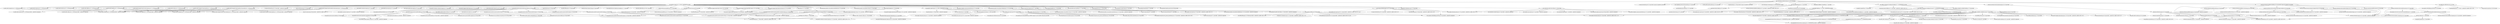 digraph main {
	"net.citizensnpcs:citizens-main:jar:2.0.38-SNAPSHOT" -> "org.spigotmc:spigot:jar:1.21.5-R0.1-SNAPSHOT:provided" ; 
	"net.citizensnpcs:citizens-main:jar:2.0.38-SNAPSHOT" -> "it.unimi.dsi:fastutil:jar:8.5.15:provided (scope not updated to provided)" ; 
	"net.citizensnpcs:citizens-main:jar:2.0.38-SNAPSHOT" -> "com.comphenix.protocol:ProtocolLib:jar:5.3.0:provided" ; 
	"net.citizensnpcs:citizens-main:jar:2.0.38-SNAPSHOT" -> "ch.ethz.globis.phtree:phtree:jar:2.8.2:provided" ; 
	"net.citizensnpcs:citizens-main:jar:2.0.38-SNAPSHOT" -> "org.joml:joml:jar:1.10.8:provided (scope not updated to provided)" ; 
	"net.citizensnpcs:citizens-main:jar:2.0.38-SNAPSHOT" -> "net.citizensnpcs:citizensapi:jar:2.0.38-SNAPSHOT:compile" ; 
	"net.citizensnpcs:citizens-main:jar:2.0.38-SNAPSHOT" -> "me.clip:placeholderapi:jar:2.11.5:provided" ; 
	"net.citizensnpcs:citizens-main:jar:2.0.38-SNAPSHOT" -> "com.github.MilkBowl:VaultAPI:jar:1.7:provided" ; 
	"net.citizensnpcs:citizens-main:jar:2.0.38-SNAPSHOT" -> "com.sk89q.worldguard:worldguard-bukkit:jar:7.1.0-SNAPSHOT:provided" ; 
	"net.citizensnpcs:citizens-main:jar:2.0.38-SNAPSHOT" -> "net.kyori:adventure-text-minimessage:jar:4.21.0:provided" ; 
	"net.citizensnpcs:citizens-main:jar:2.0.38-SNAPSHOT" -> "net.kyori:adventure-platform-bukkit:jar:4.4.0:provided (scope not updated to provided)" ; 
	"net.citizensnpcs:citizens-main:jar:2.0.38-SNAPSHOT" -> "org.reflections:reflections:jar:0.10.2:test" ; 
	"org.spigotmc:spigot:jar:1.21.5-R0.1-SNAPSHOT:provided" -> "org.spigotmc:spigot-api:jar:1.21.5-R0.1-SNAPSHOT:provided" ; 
	"org.spigotmc:spigot:jar:1.21.5-R0.1-SNAPSHOT:provided" -> "jline:jline:jar:2.12.1:provided" ; 
	"org.spigotmc:spigot:jar:1.21.5-R0.1-SNAPSHOT:provided" -> "org.apache.logging.log4j:log4j-iostreams:jar:2.24.1:provided" ; 
	"org.spigotmc:spigot:jar:1.21.5-R0.1-SNAPSHOT:provided" -> "org.ow2.asm:asm-commons:jar:9.7.1:provided" ; 
	"org.spigotmc:spigot:jar:1.21.5-R0.1-SNAPSHOT:provided" -> "com.fasterxml.jackson.core:jackson-annotations:jar:2.13.4:provided" ; 
	"org.spigotmc:spigot:jar:1.21.5-R0.1-SNAPSHOT:provided" -> "com.fasterxml.jackson.core:jackson-core:jar:2.13.4:provided" ; 
	"org.spigotmc:spigot:jar:1.21.5-R0.1-SNAPSHOT:provided" -> "com.fasterxml.jackson.core:jackson-databind:jar:2.13.4.2:provided" ; 
	"org.spigotmc:spigot:jar:1.21.5-R0.1-SNAPSHOT:provided" -> "com.github.oshi:oshi-core:jar:6.6.5:provided" ; 
	"org.spigotmc:spigot:jar:1.21.5-R0.1-SNAPSHOT:provided" -> "com.github.stephenc.jcip:jcip-annotations:jar:1.0-1:provided" ; 
	"org.spigotmc:spigot:jar:1.21.5-R0.1-SNAPSHOT:provided" -> "com.microsoft.azure:msal4j:jar:1.17.2:provided" ; 
	"org.spigotmc:spigot:jar:1.21.5-R0.1-SNAPSHOT:provided" -> "com.mojang:authlib:jar:6.0.58:provided" ; 
	"org.spigotmc:spigot:jar:1.21.5-R0.1-SNAPSHOT:provided" -> "com.mojang:brigadier:jar:1.3.10:provided" ; 
	"org.spigotmc:spigot:jar:1.21.5-R0.1-SNAPSHOT:provided" -> "com.mojang:datafixerupper:jar:8.0.16:provided" ; 
	"org.spigotmc:spigot:jar:1.21.5-R0.1-SNAPSHOT:provided" -> "com.mojang:jtracy:jar:1.0.29:provided" ; 
	"org.spigotmc:spigot:jar:1.21.5-R0.1-SNAPSHOT:provided" -> "com.mojang:logging:jar:1.5.10:provided" ; 
	"org.spigotmc:spigot:jar:1.21.5-R0.1-SNAPSHOT:provided" -> "com.nimbusds:content-type:jar:2.3:provided" ; 
	"org.spigotmc:spigot:jar:1.21.5-R0.1-SNAPSHOT:provided" -> "com.nimbusds:lang-tag:jar:1.7:provided" ; 
	"org.spigotmc:spigot:jar:1.21.5-R0.1-SNAPSHOT:provided" -> "com.nimbusds:nimbus-jose-jwt:jar:9.40:provided" ; 
	"org.spigotmc:spigot:jar:1.21.5-R0.1-SNAPSHOT:provided" -> "com.nimbusds:oauth2-oidc-sdk:jar:11.18:provided" ; 
	"org.spigotmc:spigot:jar:1.21.5-R0.1-SNAPSHOT:provided" -> "commons-io:commons-io:jar:2.17.0:provided" ; 
	"org.spigotmc:spigot:jar:1.21.5-R0.1-SNAPSHOT:provided" -> "io.netty:netty-buffer:jar:4.1.118.Final:provided" ; 
	"org.spigotmc:spigot:jar:1.21.5-R0.1-SNAPSHOT:provided" -> "io.netty:netty-codec:jar:4.1.118.Final:provided" ; 
	"org.spigotmc:spigot:jar:1.21.5-R0.1-SNAPSHOT:provided" -> "io.netty:netty-common:jar:4.1.118.Final:provided" ; 
	"org.spigotmc:spigot:jar:1.21.5-R0.1-SNAPSHOT:provided" -> "io.netty:netty-handler:jar:4.1.118.Final:provided" ; 
	"org.spigotmc:spigot:jar:1.21.5-R0.1-SNAPSHOT:provided" -> "io.netty:netty-resolver:jar:4.1.118.Final:provided" ; 
	"org.spigotmc:spigot:jar:1.21.5-R0.1-SNAPSHOT:provided" -> "io.netty:netty-transport:jar:4.1.118.Final:provided" ; 
	"org.spigotmc:spigot:jar:1.21.5-R0.1-SNAPSHOT:provided" -> "io.netty:netty-transport-classes-epoll:jar:4.1.118.Final:provided" ; 
	"org.spigotmc:spigot:jar:1.21.5-R0.1-SNAPSHOT:provided" -> "io.netty:netty-transport-native-epoll:jar:linux-x86_64:4.1.118.Final:provided" ; 
	"org.spigotmc:spigot:jar:1.21.5-R0.1-SNAPSHOT:provided" -> "io.netty:netty-transport-native-epoll:jar:linux-aarch_64:4.1.118.Final:provided" ; 
	"org.spigotmc:spigot:jar:1.21.5-R0.1-SNAPSHOT:provided" -> "io.netty:netty-transport-native-unix-common:jar:4.1.118.Final:provided" ; 
	"org.spigotmc:spigot:jar:1.21.5-R0.1-SNAPSHOT:provided" -> "(it.unimi.dsi:fastutil:jar:8.5.15:provided - omitted for duplicate)" ; 
	"org.spigotmc:spigot:jar:1.21.5-R0.1-SNAPSHOT:provided" -> "net.java.dev.jna:jna:jar:5.15.0:provided" ; 
	"org.spigotmc:spigot:jar:1.21.5-R0.1-SNAPSHOT:provided" -> "net.java.dev.jna:jna-platform:jar:5.15.0:provided" ; 
	"org.spigotmc:spigot:jar:1.21.5-R0.1-SNAPSHOT:provided" -> "net.minidev:accessors-smart:jar:2.5.1:provided" ; 
	"org.spigotmc:spigot:jar:1.21.5-R0.1-SNAPSHOT:provided" -> "net.minidev:json-smart:jar:2.5.1:provided" ; 
	"org.spigotmc:spigot:jar:1.21.5-R0.1-SNAPSHOT:provided" -> "net.sf.jopt-simple:jopt-simple:jar:5.0.4:provided" ; 
	"org.spigotmc:spigot:jar:1.21.5-R0.1-SNAPSHOT:provided" -> "org.apache.commons:commons-lang3:jar:3.17.0:provided" ; 
	"org.spigotmc:spigot:jar:1.21.5-R0.1-SNAPSHOT:provided" -> "org.apache.logging.log4j:log4j-api:jar:2.24.1:provided" ; 
	"org.spigotmc:spigot:jar:1.21.5-R0.1-SNAPSHOT:provided" -> "org.apache.logging.log4j:log4j-core:jar:2.24.1:provided" ; 
	"org.spigotmc:spigot:jar:1.21.5-R0.1-SNAPSHOT:provided" -> "org.apache.logging.log4j:log4j-slf4j2-impl:jar:2.24.1:provided" ; 
	"org.spigotmc:spigot:jar:1.21.5-R0.1-SNAPSHOT:provided" -> "org.lz4:lz4-java:jar:1.8.0:provided" ; 
	"org.spigotmc:spigot:jar:1.21.5-R0.1-SNAPSHOT:provided" -> "org.slf4j:slf4j-api:jar:2.0.16:provided" ; 
	"org.spigotmc:spigot:jar:1.21.5-R0.1-SNAPSHOT:provided" -> "commons-lang:commons-lang:jar:2.6:provided" ; 
	"org.spigotmc:spigot:jar:1.21.5-R0.1-SNAPSHOT:provided" -> "com.googlecode.json-simple:json-simple:jar:1.1.1:provided" ; 
	"org.spigotmc:spigot:jar:1.21.5-R0.1-SNAPSHOT:provided" -> "org.xerial:sqlite-jdbc:jar:3.49.1.0:provided" ; 
	"org.spigotmc:spigot:jar:1.21.5-R0.1-SNAPSHOT:provided" -> "com.mysql:mysql-connector-j:jar:9.2.0:provided" ; 
	"org.spigotmc:spigot:jar:1.21.5-R0.1-SNAPSHOT:provided" -> "org.apache.maven:maven-resolver-provider:jar:3.9.6:provided" ; 
	"org.spigotmc:spigot:jar:1.21.5-R0.1-SNAPSHOT:provided" -> "org.apache.maven.resolver:maven-resolver-connector-basic:jar:1.9.18:provided" ; 
	"org.spigotmc:spigot:jar:1.21.5-R0.1-SNAPSHOT:provided" -> "org.apache.maven.resolver:maven-resolver-transport-http:jar:1.9.18:provided" ; 
	"org.spigotmc:spigot-api:jar:1.21.5-R0.1-SNAPSHOT:provided" -> "com.google.guava:guava:jar:33.3.1-jre:provided" ; 
	"org.spigotmc:spigot-api:jar:1.21.5-R0.1-SNAPSHOT:provided" -> "com.google.code.gson:gson:jar:2.11.0:provided" ; 
	"org.spigotmc:spigot-api:jar:1.21.5-R0.1-SNAPSHOT:provided" -> "(org.joml:joml:jar:1.10.8:provided - omitted for duplicate)" ; 
	"org.spigotmc:spigot-api:jar:1.21.5-R0.1-SNAPSHOT:provided" -> "net.md-5:bungeecord-chat:jar:1.21-R0.2:provided" ; 
	"org.spigotmc:spigot-api:jar:1.21.5-R0.1-SNAPSHOT:provided" -> "org.yaml:snakeyaml:jar:2.2:provided" ; 
	"com.google.guava:guava:jar:33.3.1-jre:provided" -> "com.google.guava:failureaccess:jar:1.0.2:provided" ; 
	"com.google.guava:guava:jar:33.3.1-jre:provided" -> "com.google.guava:listenablefuture:jar:9999.0-empty-to-avoid-conflict-with-guava:provided" ; 
	"com.google.guava:guava:jar:33.3.1-jre:provided" -> "(com.google.code.findbugs:jsr305:jar:3.0.2:provided - omitted for duplicate)" ; 
	"com.google.guava:guava:jar:33.3.1-jre:provided" -> "org.checkerframework:checker-qual:jar:3.43.0:provided" ; 
	"com.google.guava:guava:jar:33.3.1-jre:provided" -> "com.google.errorprone:error_prone_annotations:jar:2.28.0:provided" ; 
	"com.google.guava:guava:jar:33.3.1-jre:provided" -> "com.google.j2objc:j2objc-annotations:jar:3.0.0:provided" ; 
	"com.google.code.gson:gson:jar:2.11.0:provided" -> "(com.google.errorprone:error_prone_annotations:jar:2.27.0:provided - omitted for conflict with 2.28.0)" ; 
	"net.md-5:bungeecord-chat:jar:1.21-R0.2:provided" -> "(com.google.code.gson:gson:jar:2.11.0:provided - omitted for duplicate)" ; 
	"net.md-5:bungeecord-chat:jar:1.21-R0.2:provided" -> "(com.google.guava:guava:jar:33.3.1-jre:provided - omitted for duplicate)" ; 
	"org.apache.logging.log4j:log4j-iostreams:jar:2.24.1:provided" -> "(org.apache.logging.log4j:log4j-api:jar:2.24.1:provided - omitted for duplicate)" ; 
	"org.ow2.asm:asm-commons:jar:9.7.1:provided" -> "org.ow2.asm:asm:jar:9.7.1:provided" ; 
	"org.ow2.asm:asm-commons:jar:9.7.1:provided" -> "org.ow2.asm:asm-tree:jar:9.7.1:provided" ; 
	"org.ow2.asm:asm-tree:jar:9.7.1:provided" -> "(org.ow2.asm:asm:jar:9.7.1:provided - omitted for duplicate)" ; 
	"com.fasterxml.jackson.core:jackson-databind:jar:2.13.4.2:provided" -> "(com.fasterxml.jackson.core:jackson-annotations:jar:2.13.4:provided - omitted for duplicate)" ; 
	"com.fasterxml.jackson.core:jackson-databind:jar:2.13.4.2:provided" -> "(com.fasterxml.jackson.core:jackson-core:jar:2.13.4:provided - omitted for duplicate)" ; 
	"com.github.oshi:oshi-core:jar:6.6.5:provided" -> "(net.java.dev.jna:jna:jar:5.15.0:provided - omitted for duplicate)" ; 
	"com.github.oshi:oshi-core:jar:6.6.5:provided" -> "(net.java.dev.jna:jna-platform:jar:5.15.0:provided - omitted for duplicate)" ; 
	"com.github.oshi:oshi-core:jar:6.6.5:provided" -> "(org.slf4j:slf4j-api:jar:2.0.16:provided - omitted for duplicate)" ; 
	"com.microsoft.azure:msal4j:jar:1.17.2:provided" -> "(com.nimbusds:oauth2-oidc-sdk:jar:11.18:provided - omitted for duplicate)" ; 
	"com.microsoft.azure:msal4j:jar:1.17.2:provided" -> "(net.minidev:json-smart:jar:2.5.0:provided - omitted for conflict with 2.5.1)" ; 
	"com.microsoft.azure:msal4j:jar:1.17.2:provided" -> "(org.slf4j:slf4j-api:jar:1.7.36:provided - omitted for conflict with 2.0.16)" ; 
	"com.microsoft.azure:msal4j:jar:1.17.2:provided" -> "(com.fasterxml.jackson.core:jackson-databind:jar:2.13.4.2:provided - omitted for duplicate)" ; 
	"com.mojang:authlib:jar:6.0.58:provided" -> "(com.google.code.findbugs:jsr305:jar:3.0.2:provided - omitted for duplicate)" ; 
	"com.mojang:authlib:jar:6.0.58:provided" -> "(commons-io:commons-io:jar:2.11.0:provided - omitted for conflict with 2.17.0)" ; 
	"com.mojang:authlib:jar:6.0.58:provided" -> "(com.google.code.gson:gson:jar:2.10:provided - omitted for conflict with 2.11.0)" ; 
	"com.mojang:authlib:jar:6.0.58:provided" -> "(org.apache.commons:commons-lang3:jar:3.12.0:provided - omitted for conflict with 3.17.0)" ; 
	"com.mojang:authlib:jar:6.0.58:provided" -> "(com.google.guava:guava:jar:31.0.1-jre:provided - omitted for conflict with 33.3.1-jre)" ; 
	"com.mojang:authlib:jar:6.0.58:provided" -> "(org.slf4j:slf4j-api:jar:1.8.0-beta4:provided - omitted for conflict with 2.0.16)" ; 
	"com.mojang:datafixerupper:jar:8.0.16:provided" -> "(com.google.code.gson:gson:jar:2.10.1:provided - omitted for conflict with 2.11.0)" ; 
	"com.mojang:datafixerupper:jar:8.0.16:provided" -> "(com.google.guava:guava:jar:32.1.2-jre:provided - omitted for conflict with 33.3.1-jre)" ; 
	"com.mojang:datafixerupper:jar:8.0.16:provided" -> "(it.unimi.dsi:fastutil:jar:8.5.12:provided - omitted for conflict with 8.5.15)" ; 
	"com.mojang:datafixerupper:jar:8.0.16:provided" -> "(com.google.code.findbugs:jsr305:jar:3.0.2:provided - omitted for duplicate)" ; 
	"com.mojang:datafixerupper:jar:8.0.16:provided" -> "(org.slf4j:slf4j-api:jar:2.0.9:provided - omitted for conflict with 2.0.16)" ; 
	"com.mojang:logging:jar:1.5.10:provided" -> "(org.apache.logging.log4j:log4j-slf4j2-impl:jar:2.24.1:provided - omitted for duplicate)" ; 
	"com.mojang:logging:jar:1.5.10:provided" -> "(org.apache.logging.log4j:log4j-api:jar:2.24.1:provided - omitted for duplicate)" ; 
	"com.mojang:logging:jar:1.5.10:provided" -> "(org.apache.logging.log4j:log4j-core:jar:2.24.1:provided - omitted for duplicate)" ; 
	"com.nimbusds:oauth2-oidc-sdk:jar:11.18:provided" -> "(com.github.stephenc.jcip:jcip-annotations:jar:1.0-1:provided - omitted for duplicate)" ; 
	"com.nimbusds:oauth2-oidc-sdk:jar:11.18:provided" -> "(com.nimbusds:content-type:jar:2.3:provided - omitted for duplicate)" ; 
	"com.nimbusds:oauth2-oidc-sdk:jar:11.18:provided" -> "(net.minidev:json-smart:jar:2.5.1:provided - omitted for duplicate)" ; 
	"com.nimbusds:oauth2-oidc-sdk:jar:11.18:provided" -> "(com.nimbusds:lang-tag:jar:1.7:provided - omitted for duplicate)" ; 
	"com.nimbusds:oauth2-oidc-sdk:jar:11.18:provided" -> "(com.nimbusds:nimbus-jose-jwt:jar:9.40:provided - omitted for duplicate)" ; 
	"io.netty:netty-buffer:jar:4.1.118.Final:provided" -> "(io.netty:netty-common:jar:4.1.118.Final:provided - omitted for duplicate)" ; 
	"io.netty:netty-codec:jar:4.1.118.Final:provided" -> "(io.netty:netty-common:jar:4.1.118.Final:provided - omitted for duplicate)" ; 
	"io.netty:netty-codec:jar:4.1.118.Final:provided" -> "(io.netty:netty-buffer:jar:4.1.118.Final:provided - omitted for duplicate)" ; 
	"io.netty:netty-codec:jar:4.1.118.Final:provided" -> "(io.netty:netty-transport:jar:4.1.118.Final:provided - omitted for duplicate)" ; 
	"io.netty:netty-handler:jar:4.1.118.Final:provided" -> "(io.netty:netty-common:jar:4.1.118.Final:provided - omitted for duplicate)" ; 
	"io.netty:netty-handler:jar:4.1.118.Final:provided" -> "(io.netty:netty-resolver:jar:4.1.118.Final:provided - omitted for duplicate)" ; 
	"io.netty:netty-handler:jar:4.1.118.Final:provided" -> "(io.netty:netty-buffer:jar:4.1.118.Final:provided - omitted for duplicate)" ; 
	"io.netty:netty-handler:jar:4.1.118.Final:provided" -> "(io.netty:netty-transport:jar:4.1.118.Final:provided - omitted for duplicate)" ; 
	"io.netty:netty-handler:jar:4.1.118.Final:provided" -> "(io.netty:netty-transport-native-unix-common:jar:4.1.118.Final:provided - omitted for duplicate)" ; 
	"io.netty:netty-handler:jar:4.1.118.Final:provided" -> "(io.netty:netty-codec:jar:4.1.118.Final:provided - omitted for duplicate)" ; 
	"io.netty:netty-resolver:jar:4.1.118.Final:provided" -> "(io.netty:netty-common:jar:4.1.118.Final:provided - omitted for duplicate)" ; 
	"io.netty:netty-transport:jar:4.1.118.Final:provided" -> "(io.netty:netty-common:jar:4.1.118.Final:provided - omitted for duplicate)" ; 
	"io.netty:netty-transport:jar:4.1.118.Final:provided" -> "(io.netty:netty-buffer:jar:4.1.118.Final:provided - omitted for duplicate)" ; 
	"io.netty:netty-transport:jar:4.1.118.Final:provided" -> "(io.netty:netty-resolver:jar:4.1.118.Final:provided - omitted for duplicate)" ; 
	"io.netty:netty-transport-classes-epoll:jar:4.1.118.Final:provided" -> "(io.netty:netty-common:jar:4.1.118.Final:provided - omitted for duplicate)" ; 
	"io.netty:netty-transport-classes-epoll:jar:4.1.118.Final:provided" -> "(io.netty:netty-buffer:jar:4.1.118.Final:provided - omitted for duplicate)" ; 
	"io.netty:netty-transport-classes-epoll:jar:4.1.118.Final:provided" -> "(io.netty:netty-transport:jar:4.1.118.Final:provided - omitted for duplicate)" ; 
	"io.netty:netty-transport-classes-epoll:jar:4.1.118.Final:provided" -> "(io.netty:netty-transport-native-unix-common:jar:4.1.118.Final:provided - omitted for duplicate)" ; 
	"io.netty:netty-transport-native-epoll:jar:linux-x86_64:4.1.118.Final:provided" -> "(io.netty:netty-common:jar:4.1.118.Final:provided - omitted for duplicate)" ; 
	"io.netty:netty-transport-native-epoll:jar:linux-x86_64:4.1.118.Final:provided" -> "(io.netty:netty-buffer:jar:4.1.118.Final:provided - omitted for duplicate)" ; 
	"io.netty:netty-transport-native-epoll:jar:linux-x86_64:4.1.118.Final:provided" -> "(io.netty:netty-transport:jar:4.1.118.Final:provided - omitted for duplicate)" ; 
	"io.netty:netty-transport-native-epoll:jar:linux-x86_64:4.1.118.Final:provided" -> "(io.netty:netty-transport-native-unix-common:jar:4.1.118.Final:provided - omitted for duplicate)" ; 
	"io.netty:netty-transport-native-epoll:jar:linux-x86_64:4.1.118.Final:provided" -> "(io.netty:netty-transport-classes-epoll:jar:4.1.118.Final:provided - omitted for duplicate)" ; 
	"io.netty:netty-transport-native-epoll:jar:linux-aarch_64:4.1.118.Final:provided" -> "(io.netty:netty-common:jar:4.1.118.Final:provided - omitted for duplicate)" ; 
	"io.netty:netty-transport-native-epoll:jar:linux-aarch_64:4.1.118.Final:provided" -> "(io.netty:netty-buffer:jar:4.1.118.Final:provided - omitted for duplicate)" ; 
	"io.netty:netty-transport-native-epoll:jar:linux-aarch_64:4.1.118.Final:provided" -> "(io.netty:netty-transport:jar:4.1.118.Final:provided - omitted for duplicate)" ; 
	"io.netty:netty-transport-native-epoll:jar:linux-aarch_64:4.1.118.Final:provided" -> "(io.netty:netty-transport-native-unix-common:jar:4.1.118.Final:provided - omitted for duplicate)" ; 
	"io.netty:netty-transport-native-epoll:jar:linux-aarch_64:4.1.118.Final:provided" -> "(io.netty:netty-transport-classes-epoll:jar:4.1.118.Final:provided - omitted for duplicate)" ; 
	"io.netty:netty-transport-native-unix-common:jar:4.1.118.Final:provided" -> "(io.netty:netty-common:jar:4.1.118.Final:provided - omitted for duplicate)" ; 
	"io.netty:netty-transport-native-unix-common:jar:4.1.118.Final:provided" -> "(io.netty:netty-buffer:jar:4.1.118.Final:provided - omitted for duplicate)" ; 
	"io.netty:netty-transport-native-unix-common:jar:4.1.118.Final:provided" -> "(io.netty:netty-transport:jar:4.1.118.Final:provided - omitted for duplicate)" ; 
	"net.java.dev.jna:jna-platform:jar:5.15.0:provided" -> "(net.java.dev.jna:jna:jar:5.15.0:provided - omitted for duplicate)" ; 
	"net.minidev:accessors-smart:jar:2.5.1:provided" -> "(org.ow2.asm:asm:jar:9.6:provided - omitted for conflict with 9.7.1)" ; 
	"net.minidev:json-smart:jar:2.5.1:provided" -> "(net.minidev:accessors-smart:jar:2.5.1:provided - omitted for duplicate)" ; 
	"org.apache.logging.log4j:log4j-core:jar:2.24.1:provided" -> "(org.apache.logging.log4j:log4j-api:jar:2.24.1:provided - omitted for duplicate)" ; 
	"org.apache.logging.log4j:log4j-slf4j2-impl:jar:2.24.1:provided" -> "(org.apache.logging.log4j:log4j-api:jar:2.24.1:provided - omitted for duplicate)" ; 
	"org.apache.logging.log4j:log4j-slf4j2-impl:jar:2.24.1:provided" -> "(org.slf4j:slf4j-api:jar:2.0.16:provided - omitted for duplicate)" ; 
	"org.apache.logging.log4j:log4j-slf4j2-impl:jar:2.24.1:provided" -> "(org.apache.logging.log4j:log4j-core:jar:2.24.1:provided - omitted for duplicate)" ; 
	"com.mysql:mysql-connector-j:jar:9.2.0:provided" -> "com.google.protobuf:protobuf-java:jar:4.29.0:provided" ; 
	"org.apache.maven:maven-resolver-provider:jar:3.9.6:provided" -> "org.apache.maven:maven-model:jar:3.9.6:provided" ; 
	"org.apache.maven:maven-resolver-provider:jar:3.9.6:provided" -> "org.apache.maven:maven-model-builder:jar:3.9.6:provided" ; 
	"org.apache.maven:maven-resolver-provider:jar:3.9.6:provided" -> "org.apache.maven:maven-repository-metadata:jar:3.9.6:provided" ; 
	"org.apache.maven:maven-resolver-provider:jar:3.9.6:provided" -> "org.apache.maven.resolver:maven-resolver-api:jar:1.9.18:provided" ; 
	"org.apache.maven:maven-resolver-provider:jar:3.9.6:provided" -> "org.apache.maven.resolver:maven-resolver-spi:jar:1.9.18:provided" ; 
	"org.apache.maven:maven-resolver-provider:jar:3.9.6:provided" -> "org.apache.maven.resolver:maven-resolver-util:jar:1.9.18:provided" ; 
	"org.apache.maven:maven-resolver-provider:jar:3.9.6:provided" -> "org.apache.maven.resolver:maven-resolver-impl:jar:1.9.18:provided" ; 
	"org.apache.maven:maven-resolver-provider:jar:3.9.6:provided" -> "org.codehaus.plexus:plexus-utils:jar:3.5.1:provided" ; 
	"org.apache.maven:maven-resolver-provider:jar:3.9.6:provided" -> "javax.inject:javax.inject:jar:1:provided" ; 
	"org.apache.maven:maven-model:jar:3.9.6:provided" -> "(org.codehaus.plexus:plexus-utils:jar:3.5.1:provided - omitted for duplicate)" ; 
	"org.apache.maven:maven-model-builder:jar:3.9.6:provided" -> "(org.codehaus.plexus:plexus-utils:jar:3.5.1:provided - omitted for duplicate)" ; 
	"org.apache.maven:maven-model-builder:jar:3.9.6:provided" -> "org.codehaus.plexus:plexus-interpolation:jar:1.26:provided" ; 
	"org.apache.maven:maven-model-builder:jar:3.9.6:provided" -> "(javax.inject:javax.inject:jar:1:provided - omitted for duplicate)" ; 
	"org.apache.maven:maven-model-builder:jar:3.9.6:provided" -> "(org.apache.maven:maven-model:jar:3.9.6:provided - omitted for duplicate)" ; 
	"org.apache.maven:maven-model-builder:jar:3.9.6:provided" -> "org.apache.maven:maven-artifact:jar:3.9.6:provided" ; 
	"org.apache.maven:maven-model-builder:jar:3.9.6:provided" -> "org.apache.maven:maven-builder-support:jar:3.9.6:provided" ; 
	"org.apache.maven:maven-model-builder:jar:3.9.6:provided" -> "org.eclipse.sisu:org.eclipse.sisu.inject:jar:0.9.0.M2:provided" ; 
	"org.apache.maven:maven-artifact:jar:3.9.6:provided" -> "(org.codehaus.plexus:plexus-utils:jar:3.5.1:provided - omitted for duplicate)" ; 
	"org.apache.maven:maven-artifact:jar:3.9.6:provided" -> "(org.apache.commons:commons-lang3:jar:3.12.0:provided - omitted for conflict with 3.17.0)" ; 
	"org.apache.maven:maven-repository-metadata:jar:3.9.6:provided" -> "(org.codehaus.plexus:plexus-utils:jar:3.5.1:provided - omitted for duplicate)" ; 
	"org.apache.maven.resolver:maven-resolver-spi:jar:1.9.18:provided" -> "(org.apache.maven.resolver:maven-resolver-api:jar:1.9.18:provided - omitted for duplicate)" ; 
	"org.apache.maven.resolver:maven-resolver-util:jar:1.9.18:provided" -> "(org.apache.maven.resolver:maven-resolver-api:jar:1.9.18:provided - omitted for duplicate)" ; 
	"org.apache.maven.resolver:maven-resolver-impl:jar:1.9.18:provided" -> "(org.apache.maven.resolver:maven-resolver-api:jar:1.9.18:provided - omitted for duplicate)" ; 
	"org.apache.maven.resolver:maven-resolver-impl:jar:1.9.18:provided" -> "(org.apache.maven.resolver:maven-resolver-spi:jar:1.9.18:provided - omitted for duplicate)" ; 
	"org.apache.maven.resolver:maven-resolver-impl:jar:1.9.18:provided" -> "org.apache.maven.resolver:maven-resolver-named-locks:jar:1.9.18:provided" ; 
	"org.apache.maven.resolver:maven-resolver-impl:jar:1.9.18:provided" -> "(org.apache.maven.resolver:maven-resolver-util:jar:1.9.18:provided - omitted for duplicate)" ; 
	"org.apache.maven.resolver:maven-resolver-impl:jar:1.9.18:provided" -> "(org.slf4j:slf4j-api:jar:1.7.36:provided - omitted for conflict with 2.0.16)" ; 
	"org.apache.maven.resolver:maven-resolver-named-locks:jar:1.9.18:provided" -> "(org.slf4j:slf4j-api:jar:1.7.36:provided - omitted for conflict with 2.0.16)" ; 
	"org.apache.maven.resolver:maven-resolver-connector-basic:jar:1.9.18:provided" -> "(org.apache.maven.resolver:maven-resolver-api:jar:1.9.18:provided - omitted for duplicate)" ; 
	"org.apache.maven.resolver:maven-resolver-connector-basic:jar:1.9.18:provided" -> "(org.apache.maven.resolver:maven-resolver-spi:jar:1.9.18:provided - omitted for duplicate)" ; 
	"org.apache.maven.resolver:maven-resolver-connector-basic:jar:1.9.18:provided" -> "(org.apache.maven.resolver:maven-resolver-util:jar:1.9.18:provided - omitted for duplicate)" ; 
	"org.apache.maven.resolver:maven-resolver-connector-basic:jar:1.9.18:provided" -> "(org.slf4j:slf4j-api:jar:1.7.36:provided - omitted for conflict with 2.0.16)" ; 
	"org.apache.maven.resolver:maven-resolver-transport-http:jar:1.9.18:provided" -> "(org.apache.maven.resolver:maven-resolver-api:jar:1.9.18:provided - omitted for duplicate)" ; 
	"org.apache.maven.resolver:maven-resolver-transport-http:jar:1.9.18:provided" -> "(org.apache.maven.resolver:maven-resolver-spi:jar:1.9.18:provided - omitted for duplicate)" ; 
	"org.apache.maven.resolver:maven-resolver-transport-http:jar:1.9.18:provided" -> "(org.apache.maven.resolver:maven-resolver-util:jar:1.9.18:provided - omitted for duplicate)" ; 
	"org.apache.maven.resolver:maven-resolver-transport-http:jar:1.9.18:provided" -> "org.apache.httpcomponents:httpclient:jar:4.5.14:provided" ; 
	"org.apache.maven.resolver:maven-resolver-transport-http:jar:1.9.18:provided" -> "org.apache.httpcomponents:httpcore:jar:4.4.16:provided" ; 
	"org.apache.maven.resolver:maven-resolver-transport-http:jar:1.9.18:provided" -> "commons-codec:commons-codec:jar:1.16.0:provided" ; 
	"org.apache.maven.resolver:maven-resolver-transport-http:jar:1.9.18:provided" -> "org.slf4j:jcl-over-slf4j:jar:1.7.36:provided" ; 
	"org.apache.maven.resolver:maven-resolver-transport-http:jar:1.9.18:provided" -> "(org.slf4j:slf4j-api:jar:1.7.36:provided - omitted for conflict with 2.0.16)" ; 
	"org.apache.httpcomponents:httpclient:jar:4.5.14:provided" -> "(org.apache.httpcomponents:httpcore:jar:4.4.16:provided - omitted for duplicate)" ; 
	"org.slf4j:jcl-over-slf4j:jar:1.7.36:provided" -> "(org.slf4j:slf4j-api:jar:1.7.36:provided - omitted for conflict with 2.0.16)" ; 
	"com.comphenix.protocol:ProtocolLib:jar:5.3.0:provided" -> "net.bytebuddy:byte-buddy:jar:1.15.1:provided" ; 
	"me.clip:placeholderapi:jar:2.11.5:provided" -> "org.jetbrains:annotations:jar:23.0.0:provided" ; 
	"me.clip:placeholderapi:jar:2.11.5:provided" -> "org.bstats:bstats-bukkit:jar:3.0.1:provided" ; 
	"me.clip:placeholderapi:jar:2.11.5:provided" -> "(net.kyori:adventure-platform-bukkit:jar:4.3.1:provided - omitted for conflict with 4.4.0)" ; 
	"org.bstats:bstats-bukkit:jar:3.0.1:provided" -> "org.bstats:bstats-base:jar:3.0.1:provided" ; 
	"com.github.MilkBowl:VaultAPI:jar:1.7:provided" -> "org.bukkit:bukkit:jar:1.13.1-R0.1-SNAPSHOT:provided" ; 
	"org.bukkit:bukkit:jar:1.13.1-R0.1-SNAPSHOT:provided" -> "(commons-lang:commons-lang:jar:2.6:provided - omitted for duplicate)" ; 
	"org.bukkit:bukkit:jar:1.13.1-R0.1-SNAPSHOT:provided" -> "(com.googlecode.json-simple:json-simple:jar:1.1.1:provided - omitted for duplicate)" ; 
	"org.bukkit:bukkit:jar:1.13.1-R0.1-SNAPSHOT:provided" -> "(com.google.guava:guava:jar:21.0:provided - omitted for conflict with 33.3.1-jre)" ; 
	"org.bukkit:bukkit:jar:1.13.1-R0.1-SNAPSHOT:provided" -> "(com.google.code.gson:gson:jar:2.8.0:provided - omitted for conflict with 2.11.0)" ; 
	"org.bukkit:bukkit:jar:1.13.1-R0.1-SNAPSHOT:provided" -> "(org.yaml:snakeyaml:jar:1.21:provided - omitted for conflict with 2.2)" ; 
	"com.sk89q.worldguard:worldguard-bukkit:jar:7.1.0-SNAPSHOT:provided" -> "com.sk89q.worldguard:worldguard-core:jar:7.1.0-SNAPSHOT:provided" ; 
	"com.sk89q.worldguard:worldguard-bukkit:jar:7.1.0-SNAPSHOT:provided" -> "com.sk89q.worldedit:worldedit-bukkit:jar:7.3.0:provided" ; 
	"com.sk89q.worldguard:worldguard-bukkit:jar:7.1.0-SNAPSHOT:provided" -> "io.papermc:paperlib:jar:1.0.8:provided" ; 
	"com.sk89q.worldguard:worldguard-bukkit:jar:7.1.0-SNAPSHOT:provided" -> "(org.bstats:bstats-bukkit:jar:2.2.1:provided - omitted for conflict with 3.0.1)" ; 
	"com.sk89q.worldguard:worldguard-core:jar:7.1.0-SNAPSHOT:provided" -> "com.sk89q.worldguard.worldguard-libs:core:jar:7.1.0-SNAPSHOT:provided" ; 
	"com.sk89q.worldguard:worldguard-core:jar:7.1.0-SNAPSHOT:provided" -> "com.sk89q.worldedit:worldedit-core:jar:7.3.0:provided" ; 
	"com.sk89q.worldguard:worldguard-core:jar:7.1.0-SNAPSHOT:provided" -> "(com.google.code.findbugs:jsr305:jar:3.0.2:provided - omitted for duplicate)" ; 
	"com.sk89q.worldguard:worldguard-core:jar:7.1.0-SNAPSHOT:provided" -> "(org.yaml:snakeyaml:jar:2.0:provided - omitted for conflict with 2.2)" ; 
	"com.sk89q.worldguard:worldguard-core:jar:7.1.0-SNAPSHOT:provided" -> "org.flywaydb:flyway-core:jar:3.0:provided" ; 
	"com.sk89q.worldguard:worldguard-core:jar:7.1.0-SNAPSHOT:provided" -> "(com.google.guava:guava:jar:32.1.3-jre:provided - omitted for conflict with 33.3.1-jre)" ; 
	"com.sk89q.worldguard:worldguard-core:jar:7.1.0-SNAPSHOT:provided" -> "(com.google.code.gson:gson:jar:2.10.1:provided - omitted for conflict with 2.11.0)" ; 
	"com.sk89q.worldedit:worldedit-core:jar:7.3.0:provided" -> "com.sk89q.worldedit.worldedit-libs:core:jar:7.3.0:provided" ; 
	"com.sk89q.worldedit:worldedit-core:jar:7.3.0:provided" -> "org.enginehub.lin-bus:lin-bus-tree:jar:0.1.0-SNAPSHOT:provided" ; 
	"com.sk89q.worldedit:worldedit-core:jar:7.3.0:provided" -> "org.enginehub.lin-bus.format:lin-bus-format-snbt:jar:0.1.0-SNAPSHOT:provided" ; 
	"com.sk89q.worldedit:worldedit-core:jar:7.3.0:provided" -> "org.antlr:antlr4:jar:4.9.1:provided" ; 
	"com.sk89q.worldedit:worldedit-core:jar:7.3.0:provided" -> "(com.google.code.findbugs:jsr305:jar:3.0.2:provided - omitted for duplicate)" ; 
	"com.sk89q.worldedit:worldedit-core:jar:7.3.0:provided" -> "org.mozilla:rhino-runtime:jar:1.7.13:provided" ; 
	"com.sk89q.worldedit:worldedit-core:jar:7.3.0:provided" -> "(org.yaml:snakeyaml:jar:2.0:provided - omitted for conflict with 2.2)" ; 
	"com.sk89q.worldedit:worldedit-core:jar:7.3.0:provided" -> "(com.google.guava:guava:jar:31.1-jre:provided - omitted for conflict with 33.3.1-jre)" ; 
	"com.sk89q.worldedit:worldedit-core:jar:7.3.0:provided" -> "(com.google.code.gson:gson:jar:2.10:provided - omitted for conflict with 2.11.0)" ; 
	"com.sk89q.worldedit:worldedit-core:jar:7.3.0:provided" -> "com.sk89q:jchronic:jar:0.2.4a:provided" ; 
	"com.sk89q.worldedit:worldedit-core:jar:7.3.0:provided" -> "com.thoughtworks.paranamer:paranamer:jar:2.6:provided" ; 
	"com.sk89q.worldedit:worldedit-core:jar:7.3.0:provided" -> "com.sk89q.lib:jlibnoise:jar:1.0.0:provided" ; 
	"com.sk89q.worldedit:worldedit-core:jar:7.3.0:provided" -> "(org.apache.logging.log4j:log4j-api:jar:2.19.0:provided - omitted for conflict with 2.24.1)" ; 
	"com.sk89q.worldedit:worldedit-core:jar:7.3.0:provided" -> "(it.unimi.dsi:fastutil:jar:8.5.9:provided - omitted for conflict with 8.5.15)" ; 
	"com.sk89q.worldedit:worldedit-core:jar:7.3.0:provided" -> "org.antlr:antlr4-runtime:jar:4.9.1:provided" ; 
	"org.enginehub.lin-bus:lin-bus-tree:jar:0.1.0-SNAPSHOT:provided" -> "org.enginehub.lin-bus:lin-bus-common:jar:0.1.0-SNAPSHOT:provided" ; 
	"org.enginehub.lin-bus:lin-bus-tree:jar:0.1.0-SNAPSHOT:provided" -> "org.enginehub.lin-bus:lin-bus-stream:jar:0.1.0-SNAPSHOT:provided" ; 
	"org.enginehub.lin-bus:lin-bus-stream:jar:0.1.0-SNAPSHOT:provided" -> "(org.enginehub.lin-bus:lin-bus-common:jar:0.1.0-SNAPSHOT:provided - omitted for duplicate)" ; 
	"org.enginehub.lin-bus.format:lin-bus-format-snbt:jar:0.1.0-SNAPSHOT:provided" -> "(org.enginehub.lin-bus:lin-bus-common:jar:0.1.0-SNAPSHOT:provided - omitted for duplicate)" ; 
	"org.enginehub.lin-bus.format:lin-bus-format-snbt:jar:0.1.0-SNAPSHOT:provided" -> "(org.enginehub.lin-bus:lin-bus-stream:jar:0.1.0-SNAPSHOT:provided - omitted for duplicate)" ; 
	"org.antlr:antlr4:jar:4.9.1:provided" -> "(org.antlr:antlr4-runtime:jar:4.9.1:provided - omitted for duplicate)" ; 
	"org.antlr:antlr4:jar:4.9.1:provided" -> "org.antlr:antlr-runtime:jar:3.5.2:provided" ; 
	"org.antlr:antlr4:jar:4.9.1:provided" -> "org.antlr:ST4:jar:4.3:provided" ; 
	"org.antlr:antlr4:jar:4.9.1:provided" -> "org.abego.treelayout:org.abego.treelayout.core:jar:1.0.3:provided" ; 
	"org.antlr:antlr4:jar:4.9.1:provided" -> "org.glassfish:javax.json:jar:1.0.4:provided" ; 
	"org.antlr:antlr4:jar:4.9.1:provided" -> "com.ibm.icu:icu4j:jar:61.1:provided" ; 
	"org.antlr:ST4:jar:4.3:provided" -> "(org.antlr:antlr-runtime:jar:3.5.2:provided - omitted for duplicate)" ; 
	"net.kyori:adventure-text-minimessage:jar:4.21.0:provided" -> "net.kyori:adventure-api:jar:4.21.0:provided" ; 
	"net.kyori:adventure-api:jar:4.21.0:provided" -> "net.kyori:adventure-key:jar:4.21.0:provided" ; 
	"net.kyori:adventure-api:jar:4.21.0:provided" -> "net.kyori:examination-api:jar:1.3.0:provided" ; 
	"net.kyori:adventure-api:jar:4.21.0:provided" -> "net.kyori:examination-string:jar:1.3.0:provided" ; 
	"net.kyori:adventure-api:jar:4.21.0:provided" -> "(org.jetbrains:annotations:jar:26.0.2:provided - omitted for conflict with 23.0.0)" ; 
	"net.kyori:adventure-key:jar:4.21.0:provided" -> "(net.kyori:examination-api:jar:1.3.0:provided - omitted for duplicate)" ; 
	"net.kyori:adventure-key:jar:4.21.0:provided" -> "(net.kyori:examination-string:jar:1.3.0:provided - omitted for duplicate)" ; 
	"net.kyori:adventure-key:jar:4.21.0:provided" -> "(org.jetbrains:annotations:jar:26.0.2:provided - omitted for conflict with 23.0.0)" ; 
	"net.kyori:examination-api:jar:1.3.0:provided" -> "(org.jetbrains:annotations:jar:22.0.0:provided - omitted for conflict with 23.0.0)" ; 
	"net.kyori:examination-string:jar:1.3.0:provided" -> "(net.kyori:examination-api:jar:1.3.0:provided - omitted for duplicate)" ; 
	"net.kyori:adventure-platform-bukkit:jar:4.4.0:provided (scope not updated to provided)" -> "net.kyori:adventure-platform-api:jar:4.4.0:provided" ; 
	"net.kyori:adventure-platform-bukkit:jar:4.4.0:provided (scope not updated to provided)" -> "net.kyori:adventure-text-serializer-bungeecord:jar:4.4.0:provided" ; 
	"net.kyori:adventure-platform-bukkit:jar:4.4.0:provided (scope not updated to provided)" -> "net.kyori:adventure-text-serializer-legacy:jar:4.21.0:provided" ; 
	"net.kyori:adventure-platform-bukkit:jar:4.4.0:provided (scope not updated to provided)" -> "net.kyori:adventure-nbt:jar:4.21.0:provided" ; 
	"net.kyori:adventure-platform-bukkit:jar:4.4.0:provided (scope not updated to provided)" -> "net.kyori:adventure-text-serializer-gson:jar:4.21.0:provided" ; 
	"net.kyori:adventure-platform-bukkit:jar:4.4.0:provided (scope not updated to provided)" -> "net.kyori:adventure-text-serializer-gson-legacy-impl:jar:4.21.0:provided" ; 
	"net.kyori:adventure-platform-bukkit:jar:4.4.0:provided (scope not updated to provided)" -> "net.kyori:adventure-platform-facet:jar:4.4.0:provided" ; 
	"net.kyori:adventure-platform-bukkit:jar:4.4.0:provided (scope not updated to provided)" -> "net.kyori:adventure-platform-viaversion:jar:4.4.0:provided" ; 
	"net.kyori:adventure-platform-api:jar:4.4.0:provided" -> "(net.kyori:adventure-api:jar:4.21.0:provided - omitted for duplicate)" ; 
	"net.kyori:adventure-text-serializer-bungeecord:jar:4.4.0:provided" -> "(net.kyori:adventure-api:jar:4.21.0:provided - omitted for duplicate)" ; 
	"net.kyori:adventure-text-serializer-bungeecord:jar:4.4.0:provided" -> "(net.kyori:adventure-text-serializer-legacy:jar:4.21.0:provided - omitted for duplicate)" ; 
	"net.kyori:adventure-text-serializer-bungeecord:jar:4.4.0:provided" -> "(net.kyori:adventure-text-serializer-gson:jar:4.21.0:provided - omitted for duplicate)" ; 
	"net.kyori:adventure-text-serializer-legacy:jar:4.21.0:provided" -> "(net.kyori:adventure-api:jar:4.21.0:provided - omitted for duplicate)" ; 
	"net.kyori:adventure-nbt:jar:4.21.0:provided" -> "(net.kyori:examination-api:jar:1.3.0:provided - omitted for duplicate)" ; 
	"net.kyori:adventure-nbt:jar:4.21.0:provided" -> "(net.kyori:examination-string:jar:1.3.0:provided - omitted for duplicate)" ; 
	"net.kyori:adventure-nbt:jar:4.21.0:provided" -> "(org.jetbrains:annotations:jar:26.0.2:provided - omitted for conflict with 23.0.0)" ; 
	"net.kyori:adventure-text-serializer-gson:jar:4.21.0:provided" -> "net.kyori:adventure-text-serializer-json:jar:4.21.0:provided" ; 
	"net.kyori:adventure-text-serializer-gson:jar:4.21.0:provided" -> "com.google.auto.service:auto-service-annotations:jar:1.1.1:provided" ; 
	"net.kyori:adventure-text-serializer-gson:jar:4.21.0:provided" -> "net.kyori:adventure-text-serializer-commons:jar:4.21.0:provided" ; 
	"net.kyori:adventure-text-serializer-json:jar:4.21.0:provided" -> "(net.kyori:adventure-api:jar:4.21.0:provided - omitted for duplicate)" ; 
	"net.kyori:adventure-text-serializer-json:jar:4.21.0:provided" -> "net.kyori:option:jar:1.1.0:provided" ; 
	"net.kyori:adventure-text-serializer-json:jar:4.21.0:provided" -> "(net.kyori:adventure-text-serializer-commons:jar:4.21.0:provided - omitted for duplicate)" ; 
	"net.kyori:option:jar:1.1.0:provided" -> "(org.jetbrains:annotations:jar:26.0.2:provided - omitted for conflict with 23.0.0)" ; 
	"net.kyori:option:jar:1.1.0:provided" -> "org.jspecify:jspecify:jar:1.0.0:provided" ; 
	"net.kyori:adventure-text-serializer-commons:jar:4.21.0:provided" -> "(org.jetbrains:annotations:jar:26.0.2:provided - omitted for conflict with 23.0.0)" ; 
	"net.kyori:adventure-text-serializer-gson-legacy-impl:jar:4.21.0:provided" -> "(net.kyori:adventure-text-serializer-gson:jar:4.21.0:provided - omitted for duplicate)" ; 
	"net.kyori:adventure-text-serializer-gson-legacy-impl:jar:4.21.0:provided" -> "net.kyori:adventure-text-serializer-json-legacy-impl:jar:4.21.0:provided" ; 
	"net.kyori:adventure-text-serializer-json-legacy-impl:jar:4.21.0:provided" -> "(net.kyori:adventure-api:jar:4.21.0:provided - omitted for duplicate)" ; 
	"net.kyori:adventure-text-serializer-json-legacy-impl:jar:4.21.0:provided" -> "(net.kyori:adventure-text-serializer-json:jar:4.21.0:provided - omitted for duplicate)" ; 
	"net.kyori:adventure-text-serializer-json-legacy-impl:jar:4.21.0:provided" -> "(net.kyori:adventure-nbt:jar:4.21.0:provided - omitted for duplicate)" ; 
	"net.kyori:adventure-platform-facet:jar:4.4.0:provided" -> "(net.kyori:adventure-platform-api:jar:4.4.0:provided - omitted for duplicate)" ; 
	"net.kyori:adventure-platform-facet:jar:4.4.0:provided" -> "(net.kyori:adventure-nbt:jar:4.21.0:provided - omitted for duplicate)" ; 
	"net.kyori:adventure-platform-viaversion:jar:4.4.0:provided" -> "(net.kyori:adventure-platform-facet:jar:4.4.0:provided - omitted for duplicate)" ; 
	"net.kyori:adventure-platform-viaversion:jar:4.4.0:provided" -> "(net.kyori:adventure-text-serializer-gson:jar:4.21.0:provided - omitted for duplicate)" ; 
	"org.reflections:reflections:jar:0.10.2:test" -> "org.javassist:javassist:jar:3.28.0-GA:test" ; 
	"org.reflections:reflections:jar:0.10.2:test" -> "com.google.code.findbugs:jsr305:jar:3.0.2:provided" ; 
	"org.reflections:reflections:jar:0.10.2:test" -> "(org.slf4j:slf4j-api:jar:1.7.32:test - omitted for conflict with 2.0.16)" ; 
}
digraph v1_10_R1 {
	"net.citizensnpcs:citizens-v1_10_R1:jar:2.0.38-SNAPSHOT" -> "net.citizensnpcs:citizens-main:jar:2.0.38-SNAPSHOT:provided" ; 
	"net.citizensnpcs:citizens-v1_10_R1:jar:2.0.38-SNAPSHOT" -> "org.bukkit:craftbukkit:jar:1.10.2-R0.1-SNAPSHOT:provided" ; 
	"net.citizensnpcs:citizens-main:jar:2.0.38-SNAPSHOT:provided" -> "net.byteflux:libby-bukkit:jar:1.1.5:provided" ; 
	"net.citizensnpcs:citizens-main:jar:2.0.38-SNAPSHOT:provided" -> "net.citizensnpcs:citizensapi:jar:2.0.38-SNAPSHOT:provided" ; 
	"net.byteflux:libby-bukkit:jar:1.1.5:provided" -> "net.byteflux:libby-core:jar:1.1.5:provided" ; 
}
digraph v1_11_R1 {
	"net.citizensnpcs:citizens-v1_11_R1:jar:2.0.38-SNAPSHOT" -> "net.citizensnpcs:citizens-main:jar:2.0.38-SNAPSHOT:provided" ; 
	"net.citizensnpcs:citizens-v1_11_R1:jar:2.0.38-SNAPSHOT" -> "org.bukkit:craftbukkit:jar:1.11.2-R0.1-SNAPSHOT:provided" ; 
	"net.citizensnpcs:citizens-main:jar:2.0.38-SNAPSHOT:provided" -> "net.byteflux:libby-bukkit:jar:1.1.5:provided" ; 
	"net.citizensnpcs:citizens-main:jar:2.0.38-SNAPSHOT:provided" -> "net.citizensnpcs:citizensapi:jar:2.0.38-SNAPSHOT:provided" ; 
	"net.byteflux:libby-bukkit:jar:1.1.5:provided" -> "net.byteflux:libby-core:jar:1.1.5:provided" ; 
}
digraph v1_12_R1 {
	"net.citizensnpcs:citizens-v1_12_R1:jar:2.0.38-SNAPSHOT" -> "net.citizensnpcs:citizens-main:jar:2.0.38-SNAPSHOT:provided" ; 
	"net.citizensnpcs:citizens-v1_12_R1:jar:2.0.38-SNAPSHOT" -> "org.bukkit:craftbukkit:jar:1.12.2-R0.1-SNAPSHOT:provided" ; 
	"net.citizensnpcs:citizens-main:jar:2.0.38-SNAPSHOT:provided" -> "net.byteflux:libby-bukkit:jar:1.1.5:provided" ; 
	"net.citizensnpcs:citizens-main:jar:2.0.38-SNAPSHOT:provided" -> "net.citizensnpcs:citizensapi:jar:2.0.38-SNAPSHOT:provided" ; 
	"net.byteflux:libby-bukkit:jar:1.1.5:provided" -> "net.byteflux:libby-core:jar:1.1.5:provided" ; 
}
digraph v1_13_R2 {
	"net.citizensnpcs:citizens-v1_13_R2:jar:2.0.38-SNAPSHOT" -> "net.citizensnpcs:citizens-main:jar:2.0.38-SNAPSHOT:provided" ; 
	"net.citizensnpcs:citizens-v1_13_R2:jar:2.0.38-SNAPSHOT" -> "org.bukkit:craftbukkit:jar:1.13.2-R0.1-SNAPSHOT:provided" ; 
	"net.citizensnpcs:citizens-main:jar:2.0.38-SNAPSHOT:provided" -> "net.byteflux:libby-bukkit:jar:1.1.5:provided" ; 
	"net.citizensnpcs:citizens-main:jar:2.0.38-SNAPSHOT:provided" -> "net.citizensnpcs:citizensapi:jar:2.0.38-SNAPSHOT:provided" ; 
	"net.byteflux:libby-bukkit:jar:1.1.5:provided" -> "net.byteflux:libby-core:jar:1.1.5:provided" ; 
}
digraph v1_14_R1 {
	"net.citizensnpcs:citizens-v1_14_R1:jar:2.0.38-SNAPSHOT" -> "net.citizensnpcs:citizens-main:jar:2.0.38-SNAPSHOT:provided" ; 
	"net.citizensnpcs:citizens-v1_14_R1:jar:2.0.38-SNAPSHOT" -> "org.bukkit:craftbukkit:jar:1.14.4-R0.1-SNAPSHOT:provided" ; 
	"net.citizensnpcs:citizens-main:jar:2.0.38-SNAPSHOT:provided" -> "net.byteflux:libby-bukkit:jar:1.1.5:provided" ; 
	"net.citizensnpcs:citizens-main:jar:2.0.38-SNAPSHOT:provided" -> "net.citizensnpcs:citizensapi:jar:2.0.38-SNAPSHOT:provided" ; 
	"net.byteflux:libby-bukkit:jar:1.1.5:provided" -> "net.byteflux:libby-core:jar:1.1.5:provided" ; 
}
digraph v1_15_R1 {
	"net.citizensnpcs:citizens-v1_15_R1:jar:2.0.38-SNAPSHOT" -> "net.citizensnpcs:citizens-main:jar:2.0.38-SNAPSHOT:provided" ; 
	"net.citizensnpcs:citizens-v1_15_R1:jar:2.0.38-SNAPSHOT" -> "org.spigotmc:spigot:jar:1.15.2-R0.1-SNAPSHOT:provided" ; 
	"net.citizensnpcs:citizens-main:jar:2.0.38-SNAPSHOT:provided" -> "net.byteflux:libby-bukkit:jar:1.1.5:provided" ; 
	"net.citizensnpcs:citizens-main:jar:2.0.38-SNAPSHOT:provided" -> "net.citizensnpcs:citizensapi:jar:2.0.38-SNAPSHOT:provided" ; 
	"net.byteflux:libby-bukkit:jar:1.1.5:provided" -> "net.byteflux:libby-core:jar:1.1.5:provided" ; 
}
digraph v1_16_R3 {
	"net.citizensnpcs:citizens-v1_16_R3:jar:2.0.38-SNAPSHOT" -> "net.citizensnpcs:citizens-main:jar:2.0.38-SNAPSHOT:provided" ; 
	"net.citizensnpcs:citizens-v1_16_R3:jar:2.0.38-SNAPSHOT" -> "org.spigotmc:spigot:jar:1.16.5-R0.1-SNAPSHOT:provided" ; 
	"net.citizensnpcs:citizens-main:jar:2.0.38-SNAPSHOT:provided" -> "net.byteflux:libby-bukkit:jar:1.1.5:provided" ; 
	"net.citizensnpcs:citizens-main:jar:2.0.38-SNAPSHOT:provided" -> "net.citizensnpcs:citizensapi:jar:2.0.38-SNAPSHOT:provided" ; 
	"net.byteflux:libby-bukkit:jar:1.1.5:provided" -> "net.byteflux:libby-core:jar:1.1.5:provided" ; 
}
digraph v1_17_R1 {
	"net.citizensnpcs:citizens-v1_17_R1:jar:2.0.38-SNAPSHOT" -> "net.citizensnpcs:citizens-main:jar:2.0.38-SNAPSHOT:provided" ; 
	"net.citizensnpcs:citizens-v1_17_R1:jar:2.0.38-SNAPSHOT" -> "org.spigotmc:spigot:jar:remapped-mojang:1.17.1-R0.1-SNAPSHOT:provided" ; 
	"net.citizensnpcs:citizens-main:jar:2.0.38-SNAPSHOT:provided" -> "net.byteflux:libby-bukkit:jar:1.1.5:provided" ; 
	"net.citizensnpcs:citizens-main:jar:2.0.38-SNAPSHOT:provided" -> "net.citizensnpcs:citizensapi:jar:2.0.38-SNAPSHOT:provided" ; 
	"net.byteflux:libby-bukkit:jar:1.1.5:provided" -> "net.byteflux:libby-core:jar:1.1.5:provided" ; 
}
digraph v1_18_R2 {
	"net.citizensnpcs:citizens-v1_18_R2:jar:2.0.38-SNAPSHOT" -> "net.citizensnpcs:citizens-main:jar:2.0.38-SNAPSHOT:provided" ; 
	"net.citizensnpcs:citizens-v1_18_R2:jar:2.0.38-SNAPSHOT" -> "org.spigotmc:spigot:jar:remapped-mojang:1.18.2-R0.1-SNAPSHOT:provided" ; 
	"net.citizensnpcs:citizens-main:jar:2.0.38-SNAPSHOT:provided" -> "net.byteflux:libby-bukkit:jar:1.1.5:provided" ; 
	"net.citizensnpcs:citizens-main:jar:2.0.38-SNAPSHOT:provided" -> "net.citizensnpcs:citizensapi:jar:2.0.38-SNAPSHOT:provided" ; 
	"net.byteflux:libby-bukkit:jar:1.1.5:provided" -> "net.byteflux:libby-core:jar:1.1.5:provided" ; 
	"org.spigotmc:spigot:jar:remapped-mojang:1.18.2-R0.1-SNAPSHOT:provided" -> "org.spigotmc:spigot-api:jar:1.18.2-R0.1-SNAPSHOT:provided" ; 
	"org.spigotmc:spigot:jar:remapped-mojang:1.18.2-R0.1-SNAPSHOT:provided" -> "jline:jline:jar:2.12.1:provided" ; 
	"org.spigotmc:spigot:jar:remapped-mojang:1.18.2-R0.1-SNAPSHOT:provided" -> "org.apache.logging.log4j:log4j-iostreams:jar:2.17.0:provided" ; 
	"org.spigotmc:spigot:jar:remapped-mojang:1.18.2-R0.1-SNAPSHOT:provided" -> "org.ow2.asm:asm:jar:9.2:provided" ; 
	"org.spigotmc:spigot:jar:remapped-mojang:1.18.2-R0.1-SNAPSHOT:provided" -> "com.github.oshi:oshi-core:jar:5.8.5:provided" ; 
	"org.spigotmc:spigot:jar:remapped-mojang:1.18.2-R0.1-SNAPSHOT:provided" -> "com.mojang:authlib:jar:3.3.39:provided" ; 
	"org.spigotmc:spigot:jar:remapped-mojang:1.18.2-R0.1-SNAPSHOT:provided" -> "com.mojang:brigadier:jar:1.0.18:provided" ; 
	"org.spigotmc:spigot:jar:remapped-mojang:1.18.2-R0.1-SNAPSHOT:provided" -> "com.mojang:datafixerupper:jar:4.1.27:provided" ; 
	"org.spigotmc:spigot:jar:remapped-mojang:1.18.2-R0.1-SNAPSHOT:provided" -> "com.mojang:javabridge:jar:1.2.24:provided" ; 
	"org.spigotmc:spigot:jar:remapped-mojang:1.18.2-R0.1-SNAPSHOT:provided" -> "com.mojang:logging:jar:1.0.0:provided" ; 
	"org.spigotmc:spigot:jar:remapped-mojang:1.18.2-R0.1-SNAPSHOT:provided" -> "commons-io:commons-io:jar:2.11.0:provided" ; 
	"org.spigotmc:spigot:jar:remapped-mojang:1.18.2-R0.1-SNAPSHOT:provided" -> "io.netty:netty-all:jar:4.1.68.Final:provided" ; 
	"org.spigotmc:spigot:jar:remapped-mojang:1.18.2-R0.1-SNAPSHOT:provided" -> "it.unimi.dsi:fastutil:jar:8.5.6:provided" ; 
	"org.spigotmc:spigot:jar:remapped-mojang:1.18.2-R0.1-SNAPSHOT:provided" -> "net.sf.jopt-simple:jopt-simple:jar:5.0.4:provided" ; 
	"org.spigotmc:spigot:jar:remapped-mojang:1.18.2-R0.1-SNAPSHOT:provided" -> "org.apache.commons:commons-lang3:jar:3.12.0:provided" ; 
	"org.spigotmc:spigot:jar:remapped-mojang:1.18.2-R0.1-SNAPSHOT:provided" -> "org.apache.logging.log4j:log4j-core:jar:2.17.0:provided" ; 
	"org.spigotmc:spigot:jar:remapped-mojang:1.18.2-R0.1-SNAPSHOT:provided" -> "org.apache.logging.log4j:log4j-slf4j18-impl:jar:2.17.0:provided" ; 
	"org.spigotmc:spigot:jar:remapped-mojang:1.18.2-R0.1-SNAPSHOT:provided" -> "org.slf4j:slf4j-api:jar:1.8.0-beta4:provided" ; 
	"org.spigotmc:spigot:jar:remapped-mojang:1.18.2-R0.1-SNAPSHOT:provided" -> "com.googlecode.json-simple:json-simple:jar:1.1.1:provided" ; 
	"org.spigotmc:spigot:jar:remapped-mojang:1.18.2-R0.1-SNAPSHOT:provided" -> "org.xerial:sqlite-jdbc:jar:3.36.0.3:provided" ; 
	"org.spigotmc:spigot:jar:remapped-mojang:1.18.2-R0.1-SNAPSHOT:provided" -> "mysql:mysql-connector-java:jar:8.0.27:provided" ; 
	"org.spigotmc:spigot:jar:remapped-mojang:1.18.2-R0.1-SNAPSHOT:provided" -> "org.apache.maven:maven-resolver-provider:jar:3.8.4:provided" ; 
	"org.spigotmc:spigot:jar:remapped-mojang:1.18.2-R0.1-SNAPSHOT:provided" -> "org.apache.maven.resolver:maven-resolver-connector-basic:jar:1.7.2:provided" ; 
	"org.spigotmc:spigot:jar:remapped-mojang:1.18.2-R0.1-SNAPSHOT:provided" -> "org.apache.maven.resolver:maven-resolver-transport-http:jar:1.7.2:provided" ; 
	"org.spigotmc:spigot-api:jar:1.18.2-R0.1-SNAPSHOT:provided" -> "commons-lang:commons-lang:jar:2.6:provided" ; 
	"org.spigotmc:spigot-api:jar:1.18.2-R0.1-SNAPSHOT:provided" -> "com.google.guava:guava:jar:31.0.1-jre:provided" ; 
	"org.spigotmc:spigot-api:jar:1.18.2-R0.1-SNAPSHOT:provided" -> "com.google.code.gson:gson:jar:2.8.9:provided" ; 
	"org.spigotmc:spigot-api:jar:1.18.2-R0.1-SNAPSHOT:provided" -> "net.md-5:bungeecord-chat:jar:1.16-R0.4:provided" ; 
	"org.spigotmc:spigot-api:jar:1.18.2-R0.1-SNAPSHOT:provided" -> "org.yaml:snakeyaml:jar:1.30:provided" ; 
	"com.google.guava:guava:jar:31.0.1-jre:provided" -> "com.google.guava:failureaccess:jar:1.0.1:provided" ; 
	"com.google.guava:guava:jar:31.0.1-jre:provided" -> "com.google.guava:listenablefuture:jar:9999.0-empty-to-avoid-conflict-with-guava:provided" ; 
	"com.google.guava:guava:jar:31.0.1-jre:provided" -> "(com.google.code.findbugs:jsr305:jar:3.0.2:provided - omitted for duplicate)" ; 
	"com.google.guava:guava:jar:31.0.1-jre:provided" -> "org.checkerframework:checker-qual:jar:3.12.0:provided" ; 
	"com.google.guava:guava:jar:31.0.1-jre:provided" -> "com.google.errorprone:error_prone_annotations:jar:2.7.1:provided" ; 
	"com.google.guava:guava:jar:31.0.1-jre:provided" -> "com.google.j2objc:j2objc-annotations:jar:1.3:provided" ; 
	"net.md-5:bungeecord-chat:jar:1.16-R0.4:provided" -> "(com.google.code.gson:gson:jar:2.8.0:provided - omitted for conflict with 2.8.9)" ; 
	"net.md-5:bungeecord-chat:jar:1.16-R0.4:provided" -> "(com.google.guava:guava:jar:21.0:provided - omitted for conflict with 31.0.1-jre)" ; 
	"org.apache.logging.log4j:log4j-iostreams:jar:2.17.0:provided" -> "org.apache.logging.log4j:log4j-api:jar:2.17.0:provided" ; 
	"com.github.oshi:oshi-core:jar:5.8.5:provided" -> "net.java.dev.jna:jna:jar:5.10.0:provided" ; 
	"com.github.oshi:oshi-core:jar:5.8.5:provided" -> "net.java.dev.jna:jna-platform:jar:5.10.0:provided" ; 
	"com.github.oshi:oshi-core:jar:5.8.5:provided" -> "(org.slf4j:slf4j-api:jar:1.7.32:provided - omitted for conflict with 1.8.0-beta4)" ; 
	"net.java.dev.jna:jna-platform:jar:5.10.0:provided" -> "(net.java.dev.jna:jna:jar:5.10.0:provided - omitted for duplicate)" ; 
	"com.mojang:authlib:jar:3.3.39:provided" -> "com.google.code.findbugs:jsr305:jar:3.0.2:provided" ; 
	"com.mojang:authlib:jar:3.3.39:provided" -> "(commons-io:commons-io:jar:2.11.0:provided - omitted for duplicate)" ; 
	"com.mojang:authlib:jar:3.3.39:provided" -> "(com.google.code.gson:gson:jar:2.8.8:provided - omitted for conflict with 2.8.9)" ; 
	"com.mojang:authlib:jar:3.3.39:provided" -> "(org.apache.commons:commons-lang3:jar:3.12.0:provided - omitted for duplicate)" ; 
	"com.mojang:authlib:jar:3.3.39:provided" -> "(com.google.guava:guava:jar:31.0.1-jre:provided - omitted for duplicate)" ; 
	"com.mojang:authlib:jar:3.3.39:provided" -> "(org.slf4j:slf4j-api:jar:1.8.0-beta4:provided - omitted for duplicate)" ; 
	"com.mojang:datafixerupper:jar:4.1.27:provided" -> "(com.google.code.gson:gson:jar:2.8.9:provided - omitted for duplicate)" ; 
	"com.mojang:datafixerupper:jar:4.1.27:provided" -> "(org.slf4j:slf4j-api:jar:1.8.0-beta4:provided - omitted for duplicate)" ; 
	"com.mojang:datafixerupper:jar:4.1.27:provided" -> "(com.google.guava:guava:jar:31.0.1-jre:provided - omitted for duplicate)" ; 
	"com.mojang:datafixerupper:jar:4.1.27:provided" -> "(org.apache.commons:commons-lang3:jar:3.12.0:provided - omitted for duplicate)" ; 
	"com.mojang:datafixerupper:jar:4.1.27:provided" -> "(it.unimi.dsi:fastutil:jar:8.5.6:provided - omitted for duplicate)" ; 
	"com.mojang:logging:jar:1.0.0:provided" -> "(org.apache.logging.log4j:log4j-slf4j18-impl:jar:2.17.0:provided - omitted for duplicate)" ; 
	"com.mojang:logging:jar:1.0.0:provided" -> "(org.apache.logging.log4j:log4j-api:jar:2.17.0:provided - omitted for duplicate)" ; 
	"com.mojang:logging:jar:1.0.0:provided" -> "(org.apache.logging.log4j:log4j-core:jar:2.17.0:provided - omitted for duplicate)" ; 
	"org.apache.logging.log4j:log4j-core:jar:2.17.0:provided" -> "(org.apache.logging.log4j:log4j-api:jar:2.17.0:provided - omitted for duplicate)" ; 
	"org.apache.logging.log4j:log4j-slf4j18-impl:jar:2.17.0:provided" -> "(org.slf4j:slf4j-api:jar:1.8.0-beta4:provided - omitted for duplicate)" ; 
	"org.apache.logging.log4j:log4j-slf4j18-impl:jar:2.17.0:provided" -> "(org.apache.logging.log4j:log4j-api:jar:2.17.0:provided - omitted for duplicate)" ; 
	"org.apache.logging.log4j:log4j-slf4j18-impl:jar:2.17.0:provided" -> "(org.apache.logging.log4j:log4j-core:jar:2.17.0:provided - omitted for duplicate)" ; 
	"com.googlecode.json-simple:json-simple:jar:1.1.1:provided" -> "junit:junit:jar:4.10:provided" ; 
	"junit:junit:jar:4.10:provided" -> "org.hamcrest:hamcrest-core:jar:1.1:provided" ; 
	"mysql:mysql-connector-java:jar:8.0.27:provided" -> "com.google.protobuf:protobuf-java:jar:3.11.4:provided" ; 
	"org.apache.maven:maven-resolver-provider:jar:3.8.4:provided" -> "org.apache.maven:maven-model:jar:3.8.4:provided" ; 
	"org.apache.maven:maven-resolver-provider:jar:3.8.4:provided" -> "org.apache.maven:maven-model-builder:jar:3.8.4:provided" ; 
	"org.apache.maven:maven-resolver-provider:jar:3.8.4:provided" -> "org.apache.maven:maven-repository-metadata:jar:3.8.4:provided" ; 
	"org.apache.maven:maven-resolver-provider:jar:3.8.4:provided" -> "org.apache.maven.resolver:maven-resolver-api:jar:1.6.3:provided" ; 
	"org.apache.maven:maven-resolver-provider:jar:3.8.4:provided" -> "org.apache.maven.resolver:maven-resolver-spi:jar:1.6.3:provided" ; 
	"org.apache.maven:maven-resolver-provider:jar:3.8.4:provided" -> "org.apache.maven.resolver:maven-resolver-util:jar:1.6.3:provided" ; 
	"org.apache.maven:maven-resolver-provider:jar:3.8.4:provided" -> "org.apache.maven.resolver:maven-resolver-impl:jar:1.6.3:provided" ; 
	"org.apache.maven:maven-resolver-provider:jar:3.8.4:provided" -> "org.codehaus.plexus:plexus-utils:jar:3.3.0:provided" ; 
	"org.apache.maven:maven-resolver-provider:jar:3.8.4:provided" -> "javax.inject:javax.inject:jar:1:provided" ; 
	"org.apache.maven:maven-model:jar:3.8.4:provided" -> "(org.codehaus.plexus:plexus-utils:jar:3.3.0:provided - omitted for duplicate)" ; 
	"org.apache.maven:maven-model-builder:jar:3.8.4:provided" -> "(org.codehaus.plexus:plexus-utils:jar:3.3.0:provided - omitted for duplicate)" ; 
	"org.apache.maven:maven-model-builder:jar:3.8.4:provided" -> "org.codehaus.plexus:plexus-interpolation:jar:1.26:provided" ; 
	"org.apache.maven:maven-model-builder:jar:3.8.4:provided" -> "(javax.inject:javax.inject:jar:1:provided - omitted for duplicate)" ; 
	"org.apache.maven:maven-model-builder:jar:3.8.4:provided" -> "(org.apache.maven:maven-model:jar:3.8.4:provided - omitted for duplicate)" ; 
	"org.apache.maven:maven-model-builder:jar:3.8.4:provided" -> "org.apache.maven:maven-artifact:jar:3.8.4:provided" ; 
	"org.apache.maven:maven-model-builder:jar:3.8.4:provided" -> "org.apache.maven:maven-builder-support:jar:3.8.4:provided" ; 
	"org.apache.maven:maven-model-builder:jar:3.8.4:provided" -> "org.eclipse.sisu:org.eclipse.sisu.inject:jar:0.3.5:provided" ; 
	"org.apache.maven:maven-artifact:jar:3.8.4:provided" -> "(org.codehaus.plexus:plexus-utils:jar:3.3.0:provided - omitted for duplicate)" ; 
	"org.apache.maven:maven-artifact:jar:3.8.4:provided" -> "(org.apache.commons:commons-lang3:jar:3.8.1:provided - omitted for conflict with 3.12.0)" ; 
	"org.apache.maven:maven-repository-metadata:jar:3.8.4:provided" -> "(org.codehaus.plexus:plexus-utils:jar:3.3.0:provided - omitted for duplicate)" ; 
	"org.apache.maven.resolver:maven-resolver-spi:jar:1.6.3:provided" -> "(org.apache.maven.resolver:maven-resolver-api:jar:1.6.3:provided - omitted for duplicate)" ; 
	"org.apache.maven.resolver:maven-resolver-util:jar:1.6.3:provided" -> "(org.apache.maven.resolver:maven-resolver-api:jar:1.6.3:provided - omitted for duplicate)" ; 
	"org.apache.maven.resolver:maven-resolver-impl:jar:1.6.3:provided" -> "(org.apache.maven.resolver:maven-resolver-api:jar:1.6.3:provided - omitted for duplicate)" ; 
	"org.apache.maven.resolver:maven-resolver-impl:jar:1.6.3:provided" -> "(org.apache.maven.resolver:maven-resolver-spi:jar:1.6.3:provided - omitted for duplicate)" ; 
	"org.apache.maven.resolver:maven-resolver-impl:jar:1.6.3:provided" -> "(org.apache.maven.resolver:maven-resolver-util:jar:1.6.3:provided - omitted for duplicate)" ; 
	"org.apache.maven.resolver:maven-resolver-impl:jar:1.6.3:provided" -> "(org.apache.commons:commons-lang3:jar:3.8.1:provided - omitted for conflict with 3.12.0)" ; 
	"org.apache.maven.resolver:maven-resolver-impl:jar:1.6.3:provided" -> "(org.slf4j:slf4j-api:jar:1.7.30:provided - omitted for conflict with 1.8.0-beta4)" ; 
	"org.apache.maven.resolver:maven-resolver-connector-basic:jar:1.7.2:provided" -> "(org.apache.maven.resolver:maven-resolver-api:jar:1.7.2:provided - omitted for conflict with 1.6.3)" ; 
	"org.apache.maven.resolver:maven-resolver-connector-basic:jar:1.7.2:provided" -> "(org.apache.maven.resolver:maven-resolver-spi:jar:1.7.2:provided - omitted for conflict with 1.6.3)" ; 
	"org.apache.maven.resolver:maven-resolver-connector-basic:jar:1.7.2:provided" -> "(org.apache.maven.resolver:maven-resolver-util:jar:1.7.2:provided - omitted for conflict with 1.6.3)" ; 
	"org.apache.maven.resolver:maven-resolver-connector-basic:jar:1.7.2:provided" -> "(org.slf4j:slf4j-api:jar:1.7.30:provided - omitted for conflict with 1.8.0-beta4)" ; 
	"org.apache.maven.resolver:maven-resolver-transport-http:jar:1.7.2:provided" -> "(org.apache.maven.resolver:maven-resolver-api:jar:1.7.2:provided - omitted for conflict with 1.6.3)" ; 
	"org.apache.maven.resolver:maven-resolver-transport-http:jar:1.7.2:provided" -> "(org.apache.maven.resolver:maven-resolver-spi:jar:1.7.2:provided - omitted for conflict with 1.6.3)" ; 
	"org.apache.maven.resolver:maven-resolver-transport-http:jar:1.7.2:provided" -> "(org.apache.maven.resolver:maven-resolver-util:jar:1.7.2:provided - omitted for conflict with 1.6.3)" ; 
	"org.apache.maven.resolver:maven-resolver-transport-http:jar:1.7.2:provided" -> "org.apache.httpcomponents:httpclient:jar:4.5.13:provided" ; 
	"org.apache.maven.resolver:maven-resolver-transport-http:jar:1.7.2:provided" -> "org.apache.httpcomponents:httpcore:jar:4.4.14:provided" ; 
	"org.apache.maven.resolver:maven-resolver-transport-http:jar:1.7.2:provided" -> "org.slf4j:jcl-over-slf4j:jar:1.7.30:provided" ; 
	"org.apache.maven.resolver:maven-resolver-transport-http:jar:1.7.2:provided" -> "(org.slf4j:slf4j-api:jar:1.7.30:provided - omitted for conflict with 1.8.0-beta4)" ; 
	"org.apache.httpcomponents:httpclient:jar:4.5.13:provided" -> "(org.apache.httpcomponents:httpcore:jar:4.4.13:provided - omitted for conflict with 4.4.14)" ; 
	"org.apache.httpcomponents:httpclient:jar:4.5.13:provided" -> "commons-codec:commons-codec:jar:1.11:provided" ; 
	"org.slf4j:jcl-over-slf4j:jar:1.7.30:provided" -> "(org.slf4j:slf4j-api:jar:1.7.30:provided - omitted for conflict with 1.8.0-beta4)" ; 
}
digraph v1_19_R3 {
	"net.citizensnpcs:citizens-v1_19_R3:jar:2.0.38-SNAPSHOT" -> "net.citizensnpcs:citizens-main:jar:2.0.38-SNAPSHOT:provided" ; 
	"net.citizensnpcs:citizens-v1_19_R3:jar:2.0.38-SNAPSHOT" -> "org.spigotmc:spigot:jar:remapped-mojang:1.19.4-R0.1-SNAPSHOT:provided" ; 
	"net.citizensnpcs:citizens-main:jar:2.0.38-SNAPSHOT:provided" -> "net.byteflux:libby-bukkit:jar:1.1.5:provided" ; 
	"net.citizensnpcs:citizens-main:jar:2.0.38-SNAPSHOT:provided" -> "net.citizensnpcs:citizensapi:jar:2.0.38-SNAPSHOT:provided" ; 
	"net.byteflux:libby-bukkit:jar:1.1.5:provided" -> "net.byteflux:libby-core:jar:1.1.5:provided" ; 
	"org.spigotmc:spigot:jar:remapped-mojang:1.19.4-R0.1-SNAPSHOT:provided" -> "org.spigotmc:spigot-api:jar:1.19.4-R0.1-SNAPSHOT:provided" ; 
	"org.spigotmc:spigot:jar:remapped-mojang:1.19.4-R0.1-SNAPSHOT:provided" -> "jline:jline:jar:2.12.1:provided" ; 
	"org.spigotmc:spigot:jar:remapped-mojang:1.19.4-R0.1-SNAPSHOT:provided" -> "org.apache.logging.log4j:log4j-iostreams:jar:2.19.0:provided" ; 
	"org.spigotmc:spigot:jar:remapped-mojang:1.19.4-R0.1-SNAPSHOT:provided" -> "org.ow2.asm:asm:jar:9.4:provided" ; 
	"org.spigotmc:spigot:jar:remapped-mojang:1.19.4-R0.1-SNAPSHOT:provided" -> "com.github.oshi:oshi-core:jar:6.2.2:provided" ; 
	"org.spigotmc:spigot:jar:remapped-mojang:1.19.4-R0.1-SNAPSHOT:provided" -> "com.mojang:authlib:jar:3.17.30:provided" ; 
	"org.spigotmc:spigot:jar:remapped-mojang:1.19.4-R0.1-SNAPSHOT:provided" -> "com.mojang:brigadier:jar:1.0.18:provided" ; 
	"org.spigotmc:spigot:jar:remapped-mojang:1.19.4-R0.1-SNAPSHOT:provided" -> "com.mojang:datafixerupper:jar:6.0.6:provided" ; 
	"org.spigotmc:spigot:jar:remapped-mojang:1.19.4-R0.1-SNAPSHOT:provided" -> "com.mojang:logging:jar:1.1.1:provided" ; 
	"org.spigotmc:spigot:jar:remapped-mojang:1.19.4-R0.1-SNAPSHOT:provided" -> "commons-io:commons-io:jar:2.11.0:provided" ; 
	"org.spigotmc:spigot:jar:remapped-mojang:1.19.4-R0.1-SNAPSHOT:provided" -> "io.netty:netty-buffer:jar:4.1.82.Final:provided" ; 
	"org.spigotmc:spigot:jar:remapped-mojang:1.19.4-R0.1-SNAPSHOT:provided" -> "io.netty:netty-codec:jar:4.1.82.Final:provided" ; 
	"org.spigotmc:spigot:jar:remapped-mojang:1.19.4-R0.1-SNAPSHOT:provided" -> "io.netty:netty-common:jar:4.1.82.Final:provided" ; 
	"org.spigotmc:spigot:jar:remapped-mojang:1.19.4-R0.1-SNAPSHOT:provided" -> "io.netty:netty-handler:jar:4.1.82.Final:provided" ; 
	"org.spigotmc:spigot:jar:remapped-mojang:1.19.4-R0.1-SNAPSHOT:provided" -> "io.netty:netty-resolver:jar:4.1.82.Final:provided" ; 
	"org.spigotmc:spigot:jar:remapped-mojang:1.19.4-R0.1-SNAPSHOT:provided" -> "io.netty:netty-transport:jar:4.1.82.Final:provided" ; 
	"org.spigotmc:spigot:jar:remapped-mojang:1.19.4-R0.1-SNAPSHOT:provided" -> "io.netty:netty-transport-classes-epoll:jar:4.1.82.Final:provided" ; 
	"org.spigotmc:spigot:jar:remapped-mojang:1.19.4-R0.1-SNAPSHOT:provided" -> "io.netty:netty-transport-native-epoll:jar:linux-x86_64:4.1.82.Final:provided" ; 
	"org.spigotmc:spigot:jar:remapped-mojang:1.19.4-R0.1-SNAPSHOT:provided" -> "io.netty:netty-transport-native-epoll:jar:linux-aarch_64:4.1.82.Final:provided" ; 
	"org.spigotmc:spigot:jar:remapped-mojang:1.19.4-R0.1-SNAPSHOT:provided" -> "io.netty:netty-transport-native-unix-common:jar:4.1.82.Final:provided" ; 
	"org.spigotmc:spigot:jar:remapped-mojang:1.19.4-R0.1-SNAPSHOT:provided" -> "it.unimi.dsi:fastutil:jar:8.5.9:provided" ; 
	"org.spigotmc:spigot:jar:remapped-mojang:1.19.4-R0.1-SNAPSHOT:provided" -> "net.java.dev.jna:jna:jar:5.12.1:provided" ; 
	"org.spigotmc:spigot:jar:remapped-mojang:1.19.4-R0.1-SNAPSHOT:provided" -> "net.java.dev.jna:jna-platform:jar:5.12.1:provided" ; 
	"org.spigotmc:spigot:jar:remapped-mojang:1.19.4-R0.1-SNAPSHOT:provided" -> "net.sf.jopt-simple:jopt-simple:jar:5.0.4:provided" ; 
	"org.spigotmc:spigot:jar:remapped-mojang:1.19.4-R0.1-SNAPSHOT:provided" -> "org.apache.commons:commons-lang3:jar:3.12.0:provided" ; 
	"org.spigotmc:spigot:jar:remapped-mojang:1.19.4-R0.1-SNAPSHOT:provided" -> "org.apache.logging.log4j:log4j-core:jar:2.19.0:provided" ; 
	"org.spigotmc:spigot:jar:remapped-mojang:1.19.4-R0.1-SNAPSHOT:provided" -> "org.apache.logging.log4j:log4j-slf4j2-impl:jar:2.19.0:provided" ; 
	"org.spigotmc:spigot:jar:remapped-mojang:1.19.4-R0.1-SNAPSHOT:provided" -> "org.slf4j:slf4j-api:jar:2.0.1:provided" ; 
	"org.spigotmc:spigot:jar:remapped-mojang:1.19.4-R0.1-SNAPSHOT:provided" -> "commons-lang:commons-lang:jar:2.6:provided" ; 
	"org.spigotmc:spigot:jar:remapped-mojang:1.19.4-R0.1-SNAPSHOT:provided" -> "com.googlecode.json-simple:json-simple:jar:1.1.1:provided" ; 
	"org.spigotmc:spigot:jar:remapped-mojang:1.19.4-R0.1-SNAPSHOT:provided" -> "org.xerial:sqlite-jdbc:jar:3.41.2.2:provided" ; 
	"org.spigotmc:spigot:jar:remapped-mojang:1.19.4-R0.1-SNAPSHOT:provided" -> "com.mysql:mysql-connector-j:jar:8.0.32:provided" ; 
	"org.spigotmc:spigot:jar:remapped-mojang:1.19.4-R0.1-SNAPSHOT:provided" -> "org.apache.maven:maven-resolver-provider:jar:3.8.5:provided" ; 
	"org.spigotmc:spigot:jar:remapped-mojang:1.19.4-R0.1-SNAPSHOT:provided" -> "org.apache.maven.resolver:maven-resolver-connector-basic:jar:1.7.3:provided" ; 
	"org.spigotmc:spigot:jar:remapped-mojang:1.19.4-R0.1-SNAPSHOT:provided" -> "org.apache.maven.resolver:maven-resolver-transport-http:jar:1.7.3:provided" ; 
	"org.spigotmc:spigot-api:jar:1.19.4-R0.1-SNAPSHOT:provided" -> "com.google.guava:guava:jar:31.1-jre:provided" ; 
	"org.spigotmc:spigot-api:jar:1.19.4-R0.1-SNAPSHOT:provided" -> "com.google.code.gson:gson:jar:2.10:provided" ; 
	"org.spigotmc:spigot-api:jar:1.19.4-R0.1-SNAPSHOT:provided" -> "org.joml:joml:jar:1.10.5:provided" ; 
	"org.spigotmc:spigot-api:jar:1.19.4-R0.1-SNAPSHOT:provided" -> "net.md-5:bungeecord-chat:jar:1.16-R0.4:provided" ; 
	"org.spigotmc:spigot-api:jar:1.19.4-R0.1-SNAPSHOT:provided" -> "org.yaml:snakeyaml:jar:1.33:provided" ; 
	"com.google.guava:guava:jar:31.1-jre:provided" -> "com.google.guava:failureaccess:jar:1.0.1:provided" ; 
	"com.google.guava:guava:jar:31.1-jre:provided" -> "com.google.guava:listenablefuture:jar:9999.0-empty-to-avoid-conflict-with-guava:provided" ; 
	"com.google.guava:guava:jar:31.1-jre:provided" -> "(com.google.code.findbugs:jsr305:jar:3.0.2:provided - omitted for duplicate)" ; 
	"com.google.guava:guava:jar:31.1-jre:provided" -> "org.checkerframework:checker-qual:jar:3.12.0:provided" ; 
	"com.google.guava:guava:jar:31.1-jre:provided" -> "com.google.errorprone:error_prone_annotations:jar:2.11.0:provided" ; 
	"com.google.guava:guava:jar:31.1-jre:provided" -> "com.google.j2objc:j2objc-annotations:jar:1.3:provided" ; 
	"net.md-5:bungeecord-chat:jar:1.16-R0.4:provided" -> "(com.google.code.gson:gson:jar:2.8.0:provided - omitted for conflict with 2.10)" ; 
	"net.md-5:bungeecord-chat:jar:1.16-R0.4:provided" -> "(com.google.guava:guava:jar:21.0:provided - omitted for conflict with 31.1-jre)" ; 
	"org.apache.logging.log4j:log4j-iostreams:jar:2.19.0:provided" -> "org.apache.logging.log4j:log4j-api:jar:2.19.0:provided" ; 
	"com.github.oshi:oshi-core:jar:6.2.2:provided" -> "(net.java.dev.jna:jna:jar:5.12.1:provided - omitted for duplicate)" ; 
	"com.github.oshi:oshi-core:jar:6.2.2:provided" -> "(net.java.dev.jna:jna-platform:jar:5.12.1:provided - omitted for duplicate)" ; 
	"com.github.oshi:oshi-core:jar:6.2.2:provided" -> "(org.slf4j:slf4j-api:jar:1.7.36:provided - omitted for conflict with 2.0.1)" ; 
	"com.mojang:authlib:jar:3.17.30:provided" -> "com.google.code.findbugs:jsr305:jar:3.0.2:provided" ; 
	"com.mojang:authlib:jar:3.17.30:provided" -> "(commons-io:commons-io:jar:2.11.0:provided - omitted for duplicate)" ; 
	"com.mojang:authlib:jar:3.17.30:provided" -> "(com.google.code.gson:gson:jar:2.9.1:provided - omitted for conflict with 2.10)" ; 
	"com.mojang:authlib:jar:3.17.30:provided" -> "(org.apache.commons:commons-lang3:jar:3.12.0:provided - omitted for duplicate)" ; 
	"com.mojang:authlib:jar:3.17.30:provided" -> "(com.google.guava:guava:jar:31.0.1-jre:provided - omitted for conflict with 31.1-jre)" ; 
	"com.mojang:authlib:jar:3.17.30:provided" -> "(org.slf4j:slf4j-api:jar:1.8.0-beta4:provided - omitted for conflict with 2.0.1)" ; 
	"com.mojang:datafixerupper:jar:6.0.6:provided" -> "(com.google.code.gson:gson:jar:2.8.9:provided - omitted for conflict with 2.10)" ; 
	"com.mojang:datafixerupper:jar:6.0.6:provided" -> "(com.google.guava:guava:jar:31.0.1-jre:provided - omitted for conflict with 31.1-jre)" ; 
	"com.mojang:datafixerupper:jar:6.0.6:provided" -> "(it.unimi.dsi:fastutil:jar:8.5.6:provided - omitted for conflict with 8.5.9)" ; 
	"com.mojang:datafixerupper:jar:6.0.6:provided" -> "(com.google.code.findbugs:jsr305:jar:3.0.2:provided - omitted for duplicate)" ; 
	"com.mojang:datafixerupper:jar:6.0.6:provided" -> "(org.slf4j:slf4j-api:jar:1.8.0-beta4:provided - omitted for conflict with 2.0.1)" ; 
	"com.mojang:datafixerupper:jar:6.0.6:provided" -> "(org.apache.commons:commons-lang3:jar:3.12.0:provided - omitted for duplicate)" ; 
	"com.mojang:logging:jar:1.1.1:provided" -> "(org.apache.logging.log4j:log4j-slf4j2-impl:jar:2.19.0:provided - omitted for duplicate)" ; 
	"com.mojang:logging:jar:1.1.1:provided" -> "(org.apache.logging.log4j:log4j-api:jar:2.19.0:provided - omitted for duplicate)" ; 
	"com.mojang:logging:jar:1.1.1:provided" -> "(org.apache.logging.log4j:log4j-core:jar:2.19.0:provided - omitted for duplicate)" ; 
	"io.netty:netty-buffer:jar:4.1.82.Final:provided" -> "(io.netty:netty-common:jar:4.1.82.Final:provided - omitted for duplicate)" ; 
	"io.netty:netty-codec:jar:4.1.82.Final:provided" -> "(io.netty:netty-common:jar:4.1.82.Final:provided - omitted for duplicate)" ; 
	"io.netty:netty-codec:jar:4.1.82.Final:provided" -> "(io.netty:netty-buffer:jar:4.1.82.Final:provided - omitted for duplicate)" ; 
	"io.netty:netty-codec:jar:4.1.82.Final:provided" -> "(io.netty:netty-transport:jar:4.1.82.Final:provided - omitted for duplicate)" ; 
	"io.netty:netty-handler:jar:4.1.82.Final:provided" -> "(io.netty:netty-common:jar:4.1.82.Final:provided - omitted for duplicate)" ; 
	"io.netty:netty-handler:jar:4.1.82.Final:provided" -> "(io.netty:netty-resolver:jar:4.1.82.Final:provided - omitted for duplicate)" ; 
	"io.netty:netty-handler:jar:4.1.82.Final:provided" -> "(io.netty:netty-buffer:jar:4.1.82.Final:provided - omitted for duplicate)" ; 
	"io.netty:netty-handler:jar:4.1.82.Final:provided" -> "(io.netty:netty-transport:jar:4.1.82.Final:provided - omitted for duplicate)" ; 
	"io.netty:netty-handler:jar:4.1.82.Final:provided" -> "(io.netty:netty-transport-native-unix-common:jar:4.1.82.Final:provided - omitted for duplicate)" ; 
	"io.netty:netty-handler:jar:4.1.82.Final:provided" -> "(io.netty:netty-codec:jar:4.1.82.Final:provided - omitted for duplicate)" ; 
	"io.netty:netty-resolver:jar:4.1.82.Final:provided" -> "(io.netty:netty-common:jar:4.1.82.Final:provided - omitted for duplicate)" ; 
	"io.netty:netty-transport:jar:4.1.82.Final:provided" -> "(io.netty:netty-common:jar:4.1.82.Final:provided - omitted for duplicate)" ; 
	"io.netty:netty-transport:jar:4.1.82.Final:provided" -> "(io.netty:netty-buffer:jar:4.1.82.Final:provided - omitted for duplicate)" ; 
	"io.netty:netty-transport:jar:4.1.82.Final:provided" -> "(io.netty:netty-resolver:jar:4.1.82.Final:provided - omitted for duplicate)" ; 
	"io.netty:netty-transport-classes-epoll:jar:4.1.82.Final:provided" -> "(io.netty:netty-common:jar:4.1.82.Final:provided - omitted for duplicate)" ; 
	"io.netty:netty-transport-classes-epoll:jar:4.1.82.Final:provided" -> "(io.netty:netty-buffer:jar:4.1.82.Final:provided - omitted for duplicate)" ; 
	"io.netty:netty-transport-classes-epoll:jar:4.1.82.Final:provided" -> "(io.netty:netty-transport:jar:4.1.82.Final:provided - omitted for duplicate)" ; 
	"io.netty:netty-transport-classes-epoll:jar:4.1.82.Final:provided" -> "(io.netty:netty-transport-native-unix-common:jar:4.1.82.Final:provided - omitted for duplicate)" ; 
	"io.netty:netty-transport-native-epoll:jar:linux-x86_64:4.1.82.Final:provided" -> "(io.netty:netty-common:jar:4.1.82.Final:provided - omitted for duplicate)" ; 
	"io.netty:netty-transport-native-epoll:jar:linux-x86_64:4.1.82.Final:provided" -> "(io.netty:netty-buffer:jar:4.1.82.Final:provided - omitted for duplicate)" ; 
	"io.netty:netty-transport-native-epoll:jar:linux-x86_64:4.1.82.Final:provided" -> "(io.netty:netty-transport:jar:4.1.82.Final:provided - omitted for duplicate)" ; 
	"io.netty:netty-transport-native-epoll:jar:linux-x86_64:4.1.82.Final:provided" -> "(io.netty:netty-transport-native-unix-common:jar:4.1.82.Final:provided - omitted for duplicate)" ; 
	"io.netty:netty-transport-native-epoll:jar:linux-x86_64:4.1.82.Final:provided" -> "(io.netty:netty-transport-classes-epoll:jar:4.1.82.Final:provided - omitted for duplicate)" ; 
	"io.netty:netty-transport-native-epoll:jar:linux-aarch_64:4.1.82.Final:provided" -> "(io.netty:netty-common:jar:4.1.82.Final:provided - omitted for duplicate)" ; 
	"io.netty:netty-transport-native-epoll:jar:linux-aarch_64:4.1.82.Final:provided" -> "(io.netty:netty-buffer:jar:4.1.82.Final:provided - omitted for duplicate)" ; 
	"io.netty:netty-transport-native-epoll:jar:linux-aarch_64:4.1.82.Final:provided" -> "(io.netty:netty-transport:jar:4.1.82.Final:provided - omitted for duplicate)" ; 
	"io.netty:netty-transport-native-epoll:jar:linux-aarch_64:4.1.82.Final:provided" -> "(io.netty:netty-transport-native-unix-common:jar:4.1.82.Final:provided - omitted for duplicate)" ; 
	"io.netty:netty-transport-native-epoll:jar:linux-aarch_64:4.1.82.Final:provided" -> "(io.netty:netty-transport-classes-epoll:jar:4.1.82.Final:provided - omitted for duplicate)" ; 
	"io.netty:netty-transport-native-unix-common:jar:4.1.82.Final:provided" -> "(io.netty:netty-common:jar:4.1.82.Final:provided - omitted for duplicate)" ; 
	"io.netty:netty-transport-native-unix-common:jar:4.1.82.Final:provided" -> "(io.netty:netty-buffer:jar:4.1.82.Final:provided - omitted for duplicate)" ; 
	"io.netty:netty-transport-native-unix-common:jar:4.1.82.Final:provided" -> "(io.netty:netty-transport:jar:4.1.82.Final:provided - omitted for duplicate)" ; 
	"net.java.dev.jna:jna-platform:jar:5.12.1:provided" -> "(net.java.dev.jna:jna:jar:5.12.1:provided - omitted for duplicate)" ; 
	"org.apache.logging.log4j:log4j-core:jar:2.19.0:provided" -> "(org.apache.logging.log4j:log4j-api:jar:2.19.0:provided - omitted for duplicate)" ; 
	"org.apache.logging.log4j:log4j-slf4j2-impl:jar:2.19.0:provided" -> "(org.slf4j:slf4j-api:jar:2.0.0:provided - omitted for conflict with 2.0.1)" ; 
	"org.apache.logging.log4j:log4j-slf4j2-impl:jar:2.19.0:provided" -> "(org.apache.logging.log4j:log4j-api:jar:2.19.0:provided - omitted for duplicate)" ; 
	"com.googlecode.json-simple:json-simple:jar:1.1.1:provided" -> "junit:junit:jar:4.10:provided" ; 
	"junit:junit:jar:4.10:provided" -> "org.hamcrest:hamcrest-core:jar:1.1:provided" ; 
	"com.mysql:mysql-connector-j:jar:8.0.32:provided" -> "com.google.protobuf:protobuf-java:jar:3.21.9:provided" ; 
	"org.apache.maven:maven-resolver-provider:jar:3.8.5:provided" -> "org.apache.maven:maven-model:jar:3.8.5:provided" ; 
	"org.apache.maven:maven-resolver-provider:jar:3.8.5:provided" -> "org.apache.maven:maven-model-builder:jar:3.8.5:provided" ; 
	"org.apache.maven:maven-resolver-provider:jar:3.8.5:provided" -> "org.apache.maven:maven-repository-metadata:jar:3.8.5:provided" ; 
	"org.apache.maven:maven-resolver-provider:jar:3.8.5:provided" -> "org.apache.maven.resolver:maven-resolver-api:jar:1.6.3:provided" ; 
	"org.apache.maven:maven-resolver-provider:jar:3.8.5:provided" -> "org.apache.maven.resolver:maven-resolver-spi:jar:1.6.3:provided" ; 
	"org.apache.maven:maven-resolver-provider:jar:3.8.5:provided" -> "org.apache.maven.resolver:maven-resolver-util:jar:1.6.3:provided" ; 
	"org.apache.maven:maven-resolver-provider:jar:3.8.5:provided" -> "org.apache.maven.resolver:maven-resolver-impl:jar:1.6.3:provided" ; 
	"org.apache.maven:maven-resolver-provider:jar:3.8.5:provided" -> "org.codehaus.plexus:plexus-utils:jar:3.3.0:provided" ; 
	"org.apache.maven:maven-resolver-provider:jar:3.8.5:provided" -> "javax.inject:javax.inject:jar:1:provided" ; 
	"org.apache.maven:maven-model:jar:3.8.5:provided" -> "(org.codehaus.plexus:plexus-utils:jar:3.3.0:provided - omitted for duplicate)" ; 
	"org.apache.maven:maven-model-builder:jar:3.8.5:provided" -> "(org.codehaus.plexus:plexus-utils:jar:3.3.0:provided - omitted for duplicate)" ; 
	"org.apache.maven:maven-model-builder:jar:3.8.5:provided" -> "org.codehaus.plexus:plexus-interpolation:jar:1.26:provided" ; 
	"org.apache.maven:maven-model-builder:jar:3.8.5:provided" -> "(javax.inject:javax.inject:jar:1:provided - omitted for duplicate)" ; 
	"org.apache.maven:maven-model-builder:jar:3.8.5:provided" -> "(org.apache.maven:maven-model:jar:3.8.5:provided - omitted for duplicate)" ; 
	"org.apache.maven:maven-model-builder:jar:3.8.5:provided" -> "org.apache.maven:maven-artifact:jar:3.8.5:provided" ; 
	"org.apache.maven:maven-model-builder:jar:3.8.5:provided" -> "org.apache.maven:maven-builder-support:jar:3.8.5:provided" ; 
	"org.apache.maven:maven-model-builder:jar:3.8.5:provided" -> "org.eclipse.sisu:org.eclipse.sisu.inject:jar:0.3.5:provided" ; 
	"org.apache.maven:maven-artifact:jar:3.8.5:provided" -> "(org.codehaus.plexus:plexus-utils:jar:3.3.0:provided - omitted for duplicate)" ; 
	"org.apache.maven:maven-artifact:jar:3.8.5:provided" -> "(org.apache.commons:commons-lang3:jar:3.8.1:provided - omitted for conflict with 3.12.0)" ; 
	"org.apache.maven:maven-repository-metadata:jar:3.8.5:provided" -> "(org.codehaus.plexus:plexus-utils:jar:3.3.0:provided - omitted for duplicate)" ; 
	"org.apache.maven.resolver:maven-resolver-spi:jar:1.6.3:provided" -> "(org.apache.maven.resolver:maven-resolver-api:jar:1.6.3:provided - omitted for duplicate)" ; 
	"org.apache.maven.resolver:maven-resolver-util:jar:1.6.3:provided" -> "(org.apache.maven.resolver:maven-resolver-api:jar:1.6.3:provided - omitted for duplicate)" ; 
	"org.apache.maven.resolver:maven-resolver-impl:jar:1.6.3:provided" -> "(org.apache.maven.resolver:maven-resolver-api:jar:1.6.3:provided - omitted for duplicate)" ; 
	"org.apache.maven.resolver:maven-resolver-impl:jar:1.6.3:provided" -> "(org.apache.maven.resolver:maven-resolver-spi:jar:1.6.3:provided - omitted for duplicate)" ; 
	"org.apache.maven.resolver:maven-resolver-impl:jar:1.6.3:provided" -> "(org.apache.maven.resolver:maven-resolver-util:jar:1.6.3:provided - omitted for duplicate)" ; 
	"org.apache.maven.resolver:maven-resolver-impl:jar:1.6.3:provided" -> "(org.apache.commons:commons-lang3:jar:3.8.1:provided - omitted for conflict with 3.12.0)" ; 
	"org.apache.maven.resolver:maven-resolver-impl:jar:1.6.3:provided" -> "(org.slf4j:slf4j-api:jar:1.7.30:provided - omitted for conflict with 2.0.1)" ; 
	"org.apache.maven.resolver:maven-resolver-connector-basic:jar:1.7.3:provided" -> "(org.apache.maven.resolver:maven-resolver-api:jar:1.7.3:provided - omitted for conflict with 1.6.3)" ; 
	"org.apache.maven.resolver:maven-resolver-connector-basic:jar:1.7.3:provided" -> "(org.apache.maven.resolver:maven-resolver-spi:jar:1.7.3:provided - omitted for conflict with 1.6.3)" ; 
	"org.apache.maven.resolver:maven-resolver-connector-basic:jar:1.7.3:provided" -> "(org.apache.maven.resolver:maven-resolver-util:jar:1.7.3:provided - omitted for conflict with 1.6.3)" ; 
	"org.apache.maven.resolver:maven-resolver-connector-basic:jar:1.7.3:provided" -> "(org.slf4j:slf4j-api:jar:1.7.32:provided - omitted for conflict with 2.0.1)" ; 
	"org.apache.maven.resolver:maven-resolver-transport-http:jar:1.7.3:provided" -> "(org.apache.maven.resolver:maven-resolver-api:jar:1.7.3:provided - omitted for conflict with 1.6.3)" ; 
	"org.apache.maven.resolver:maven-resolver-transport-http:jar:1.7.3:provided" -> "(org.apache.maven.resolver:maven-resolver-spi:jar:1.7.3:provided - omitted for conflict with 1.6.3)" ; 
	"org.apache.maven.resolver:maven-resolver-transport-http:jar:1.7.3:provided" -> "(org.apache.maven.resolver:maven-resolver-util:jar:1.7.3:provided - omitted for conflict with 1.6.3)" ; 
	"org.apache.maven.resolver:maven-resolver-transport-http:jar:1.7.3:provided" -> "org.apache.httpcomponents:httpclient:jar:4.5.13:provided" ; 
	"org.apache.maven.resolver:maven-resolver-transport-http:jar:1.7.3:provided" -> "org.apache.httpcomponents:httpcore:jar:4.4.14:provided" ; 
	"org.apache.maven.resolver:maven-resolver-transport-http:jar:1.7.3:provided" -> "org.slf4j:jcl-over-slf4j:jar:1.7.32:provided" ; 
	"org.apache.maven.resolver:maven-resolver-transport-http:jar:1.7.3:provided" -> "(org.slf4j:slf4j-api:jar:1.7.32:provided - omitted for conflict with 2.0.1)" ; 
	"org.apache.httpcomponents:httpclient:jar:4.5.13:provided" -> "(org.apache.httpcomponents:httpcore:jar:4.4.13:provided - omitted for conflict with 4.4.14)" ; 
	"org.apache.httpcomponents:httpclient:jar:4.5.13:provided" -> "commons-codec:commons-codec:jar:1.11:provided" ; 
	"org.slf4j:jcl-over-slf4j:jar:1.7.32:provided" -> "(org.slf4j:slf4j-api:jar:1.7.32:provided - omitted for conflict with 2.0.1)" ; 
}
digraph v1_20_R4 {
	"net.citizensnpcs:citizens-v1_20_R4:jar:2.0.38-SNAPSHOT" -> "net.citizensnpcs:citizens-main:jar:2.0.38-SNAPSHOT:provided" ; 
	"net.citizensnpcs:citizens-v1_20_R4:jar:2.0.38-SNAPSHOT" -> "org.spigotmc:spigot:jar:remapped-mojang:1.20.6-R0.1-SNAPSHOT:provided" ; 
	"net.citizensnpcs:citizens-main:jar:2.0.38-SNAPSHOT:provided" -> "net.byteflux:libby-bukkit:jar:1.1.5:provided" ; 
	"net.citizensnpcs:citizens-main:jar:2.0.38-SNAPSHOT:provided" -> "net.citizensnpcs:citizensapi:jar:2.0.38-SNAPSHOT:provided" ; 
	"net.byteflux:libby-bukkit:jar:1.1.5:provided" -> "net.byteflux:libby-core:jar:1.1.5:provided" ; 
}
digraph v1_21_R4 {
	"net.citizensnpcs:citizens-v1_21_R4:jar:2.0.38-SNAPSHOT" -> "net.citizensnpcs:citizens-main:jar:2.0.38-SNAPSHOT:provided" ; 
	"net.citizensnpcs:citizens-v1_21_R4:jar:2.0.38-SNAPSHOT" -> "org.spigotmc:spigot:jar:remapped-mojang:1.21.5-R0.1-SNAPSHOT:provided" ; 
	"net.citizensnpcs:citizens-main:jar:2.0.38-SNAPSHOT:provided" -> "net.byteflux:libby-bukkit:jar:1.1.5:provided" ; 
	"net.citizensnpcs:citizens-main:jar:2.0.38-SNAPSHOT:provided" -> "net.citizensnpcs:citizensapi:jar:2.0.38-SNAPSHOT:provided" ; 
	"net.byteflux:libby-bukkit:jar:1.1.5:provided" -> "net.byteflux:libby-core:jar:1.1.5:provided" ; 
	"org.spigotmc:spigot:jar:remapped-mojang:1.21.5-R0.1-SNAPSHOT:provided" -> "org.spigotmc:spigot-api:jar:1.21.5-R0.1-SNAPSHOT:provided" ; 
	"org.spigotmc:spigot:jar:remapped-mojang:1.21.5-R0.1-SNAPSHOT:provided" -> "jline:jline:jar:2.12.1:provided" ; 
	"org.spigotmc:spigot:jar:remapped-mojang:1.21.5-R0.1-SNAPSHOT:provided" -> "org.apache.logging.log4j:log4j-iostreams:jar:2.24.1:provided" ; 
	"org.spigotmc:spigot:jar:remapped-mojang:1.21.5-R0.1-SNAPSHOT:provided" -> "org.ow2.asm:asm-commons:jar:9.7.1:provided" ; 
	"org.spigotmc:spigot:jar:remapped-mojang:1.21.5-R0.1-SNAPSHOT:provided" -> "com.fasterxml.jackson.core:jackson-annotations:jar:2.13.4:provided" ; 
	"org.spigotmc:spigot:jar:remapped-mojang:1.21.5-R0.1-SNAPSHOT:provided" -> "com.fasterxml.jackson.core:jackson-core:jar:2.13.4:provided" ; 
	"org.spigotmc:spigot:jar:remapped-mojang:1.21.5-R0.1-SNAPSHOT:provided" -> "com.fasterxml.jackson.core:jackson-databind:jar:2.13.4.2:provided" ; 
	"org.spigotmc:spigot:jar:remapped-mojang:1.21.5-R0.1-SNAPSHOT:provided" -> "com.github.oshi:oshi-core:jar:6.6.5:provided" ; 
	"org.spigotmc:spigot:jar:remapped-mojang:1.21.5-R0.1-SNAPSHOT:provided" -> "com.github.stephenc.jcip:jcip-annotations:jar:1.0-1:provided" ; 
	"org.spigotmc:spigot:jar:remapped-mojang:1.21.5-R0.1-SNAPSHOT:provided" -> "com.microsoft.azure:msal4j:jar:1.17.2:provided" ; 
	"org.spigotmc:spigot:jar:remapped-mojang:1.21.5-R0.1-SNAPSHOT:provided" -> "com.mojang:authlib:jar:6.0.58:provided" ; 
	"org.spigotmc:spigot:jar:remapped-mojang:1.21.5-R0.1-SNAPSHOT:provided" -> "com.mojang:brigadier:jar:1.3.10:provided" ; 
	"org.spigotmc:spigot:jar:remapped-mojang:1.21.5-R0.1-SNAPSHOT:provided" -> "com.mojang:datafixerupper:jar:8.0.16:provided" ; 
	"org.spigotmc:spigot:jar:remapped-mojang:1.21.5-R0.1-SNAPSHOT:provided" -> "com.mojang:jtracy:jar:1.0.29:provided" ; 
	"org.spigotmc:spigot:jar:remapped-mojang:1.21.5-R0.1-SNAPSHOT:provided" -> "com.mojang:logging:jar:1.5.10:provided" ; 
	"org.spigotmc:spigot:jar:remapped-mojang:1.21.5-R0.1-SNAPSHOT:provided" -> "com.nimbusds:content-type:jar:2.3:provided" ; 
	"org.spigotmc:spigot:jar:remapped-mojang:1.21.5-R0.1-SNAPSHOT:provided" -> "com.nimbusds:lang-tag:jar:1.7:provided" ; 
	"org.spigotmc:spigot:jar:remapped-mojang:1.21.5-R0.1-SNAPSHOT:provided" -> "com.nimbusds:nimbus-jose-jwt:jar:9.40:provided" ; 
	"org.spigotmc:spigot:jar:remapped-mojang:1.21.5-R0.1-SNAPSHOT:provided" -> "com.nimbusds:oauth2-oidc-sdk:jar:11.18:provided" ; 
	"org.spigotmc:spigot:jar:remapped-mojang:1.21.5-R0.1-SNAPSHOT:provided" -> "commons-io:commons-io:jar:2.17.0:provided" ; 
	"org.spigotmc:spigot:jar:remapped-mojang:1.21.5-R0.1-SNAPSHOT:provided" -> "io.netty:netty-buffer:jar:4.1.118.Final:provided" ; 
	"org.spigotmc:spigot:jar:remapped-mojang:1.21.5-R0.1-SNAPSHOT:provided" -> "io.netty:netty-codec:jar:4.1.118.Final:provided" ; 
	"org.spigotmc:spigot:jar:remapped-mojang:1.21.5-R0.1-SNAPSHOT:provided" -> "io.netty:netty-common:jar:4.1.118.Final:provided" ; 
	"org.spigotmc:spigot:jar:remapped-mojang:1.21.5-R0.1-SNAPSHOT:provided" -> "io.netty:netty-handler:jar:4.1.118.Final:provided" ; 
	"org.spigotmc:spigot:jar:remapped-mojang:1.21.5-R0.1-SNAPSHOT:provided" -> "io.netty:netty-resolver:jar:4.1.118.Final:provided" ; 
	"org.spigotmc:spigot:jar:remapped-mojang:1.21.5-R0.1-SNAPSHOT:provided" -> "io.netty:netty-transport:jar:4.1.118.Final:provided" ; 
	"org.spigotmc:spigot:jar:remapped-mojang:1.21.5-R0.1-SNAPSHOT:provided" -> "io.netty:netty-transport-classes-epoll:jar:4.1.118.Final:provided" ; 
	"org.spigotmc:spigot:jar:remapped-mojang:1.21.5-R0.1-SNAPSHOT:provided" -> "io.netty:netty-transport-native-epoll:jar:linux-x86_64:4.1.118.Final:provided" ; 
	"org.spigotmc:spigot:jar:remapped-mojang:1.21.5-R0.1-SNAPSHOT:provided" -> "io.netty:netty-transport-native-epoll:jar:linux-aarch_64:4.1.118.Final:provided" ; 
	"org.spigotmc:spigot:jar:remapped-mojang:1.21.5-R0.1-SNAPSHOT:provided" -> "io.netty:netty-transport-native-unix-common:jar:4.1.118.Final:provided" ; 
	"org.spigotmc:spigot:jar:remapped-mojang:1.21.5-R0.1-SNAPSHOT:provided" -> "it.unimi.dsi:fastutil:jar:8.5.15:provided" ; 
	"org.spigotmc:spigot:jar:remapped-mojang:1.21.5-R0.1-SNAPSHOT:provided" -> "net.java.dev.jna:jna:jar:5.15.0:provided" ; 
	"org.spigotmc:spigot:jar:remapped-mojang:1.21.5-R0.1-SNAPSHOT:provided" -> "net.java.dev.jna:jna-platform:jar:5.15.0:provided" ; 
	"org.spigotmc:spigot:jar:remapped-mojang:1.21.5-R0.1-SNAPSHOT:provided" -> "net.minidev:accessors-smart:jar:2.5.1:provided" ; 
	"org.spigotmc:spigot:jar:remapped-mojang:1.21.5-R0.1-SNAPSHOT:provided" -> "net.minidev:json-smart:jar:2.5.1:provided" ; 
	"org.spigotmc:spigot:jar:remapped-mojang:1.21.5-R0.1-SNAPSHOT:provided" -> "net.sf.jopt-simple:jopt-simple:jar:5.0.4:provided" ; 
	"org.spigotmc:spigot:jar:remapped-mojang:1.21.5-R0.1-SNAPSHOT:provided" -> "org.apache.commons:commons-lang3:jar:3.17.0:provided" ; 
	"org.spigotmc:spigot:jar:remapped-mojang:1.21.5-R0.1-SNAPSHOT:provided" -> "org.apache.logging.log4j:log4j-api:jar:2.24.1:provided" ; 
	"org.spigotmc:spigot:jar:remapped-mojang:1.21.5-R0.1-SNAPSHOT:provided" -> "org.apache.logging.log4j:log4j-core:jar:2.24.1:provided" ; 
	"org.spigotmc:spigot:jar:remapped-mojang:1.21.5-R0.1-SNAPSHOT:provided" -> "org.apache.logging.log4j:log4j-slf4j2-impl:jar:2.24.1:provided" ; 
	"org.spigotmc:spigot:jar:remapped-mojang:1.21.5-R0.1-SNAPSHOT:provided" -> "org.lz4:lz4-java:jar:1.8.0:provided" ; 
	"org.spigotmc:spigot:jar:remapped-mojang:1.21.5-R0.1-SNAPSHOT:provided" -> "org.slf4j:slf4j-api:jar:2.0.16:provided" ; 
	"org.spigotmc:spigot:jar:remapped-mojang:1.21.5-R0.1-SNAPSHOT:provided" -> "commons-lang:commons-lang:jar:2.6:provided" ; 
	"org.spigotmc:spigot:jar:remapped-mojang:1.21.5-R0.1-SNAPSHOT:provided" -> "com.googlecode.json-simple:json-simple:jar:1.1.1:provided" ; 
	"org.spigotmc:spigot:jar:remapped-mojang:1.21.5-R0.1-SNAPSHOT:provided" -> "org.xerial:sqlite-jdbc:jar:3.49.1.0:provided" ; 
	"org.spigotmc:spigot:jar:remapped-mojang:1.21.5-R0.1-SNAPSHOT:provided" -> "com.mysql:mysql-connector-j:jar:9.2.0:provided" ; 
	"org.spigotmc:spigot:jar:remapped-mojang:1.21.5-R0.1-SNAPSHOT:provided" -> "org.apache.maven:maven-resolver-provider:jar:3.9.6:provided" ; 
	"org.spigotmc:spigot:jar:remapped-mojang:1.21.5-R0.1-SNAPSHOT:provided" -> "org.apache.maven.resolver:maven-resolver-connector-basic:jar:1.9.18:provided" ; 
	"org.spigotmc:spigot:jar:remapped-mojang:1.21.5-R0.1-SNAPSHOT:provided" -> "org.apache.maven.resolver:maven-resolver-transport-http:jar:1.9.18:provided" ; 
	"org.spigotmc:spigot-api:jar:1.21.5-R0.1-SNAPSHOT:provided" -> "com.google.guava:guava:jar:33.3.1-jre:provided" ; 
	"org.spigotmc:spigot-api:jar:1.21.5-R0.1-SNAPSHOT:provided" -> "com.google.code.gson:gson:jar:2.11.0:provided" ; 
	"org.spigotmc:spigot-api:jar:1.21.5-R0.1-SNAPSHOT:provided" -> "org.joml:joml:jar:1.10.8:provided" ; 
	"org.spigotmc:spigot-api:jar:1.21.5-R0.1-SNAPSHOT:provided" -> "net.md-5:bungeecord-chat:jar:1.21-R0.2:provided" ; 
	"org.spigotmc:spigot-api:jar:1.21.5-R0.1-SNAPSHOT:provided" -> "org.yaml:snakeyaml:jar:2.2:provided" ; 
	"com.google.guava:guava:jar:33.3.1-jre:provided" -> "com.google.guava:failureaccess:jar:1.0.2:provided" ; 
	"com.google.guava:guava:jar:33.3.1-jre:provided" -> "com.google.guava:listenablefuture:jar:9999.0-empty-to-avoid-conflict-with-guava:provided" ; 
	"com.google.guava:guava:jar:33.3.1-jre:provided" -> "(com.google.code.findbugs:jsr305:jar:3.0.2:provided - omitted for duplicate)" ; 
	"com.google.guava:guava:jar:33.3.1-jre:provided" -> "org.checkerframework:checker-qual:jar:3.43.0:provided" ; 
	"com.google.guava:guava:jar:33.3.1-jre:provided" -> "com.google.errorprone:error_prone_annotations:jar:2.28.0:provided" ; 
	"com.google.guava:guava:jar:33.3.1-jre:provided" -> "com.google.j2objc:j2objc-annotations:jar:3.0.0:provided" ; 
	"com.google.code.gson:gson:jar:2.11.0:provided" -> "(com.google.errorprone:error_prone_annotations:jar:2.27.0:provided - omitted for conflict with 2.28.0)" ; 
	"net.md-5:bungeecord-chat:jar:1.21-R0.2:provided" -> "(com.google.code.gson:gson:jar:2.11.0:provided - omitted for duplicate)" ; 
	"net.md-5:bungeecord-chat:jar:1.21-R0.2:provided" -> "(com.google.guava:guava:jar:33.3.1-jre:provided - omitted for duplicate)" ; 
	"org.apache.logging.log4j:log4j-iostreams:jar:2.24.1:provided" -> "(org.apache.logging.log4j:log4j-api:jar:2.24.1:provided - omitted for duplicate)" ; 
	"org.ow2.asm:asm-commons:jar:9.7.1:provided" -> "org.ow2.asm:asm:jar:9.7.1:provided" ; 
	"org.ow2.asm:asm-commons:jar:9.7.1:provided" -> "org.ow2.asm:asm-tree:jar:9.7.1:provided" ; 
	"org.ow2.asm:asm-tree:jar:9.7.1:provided" -> "(org.ow2.asm:asm:jar:9.7.1:provided - omitted for duplicate)" ; 
	"com.fasterxml.jackson.core:jackson-databind:jar:2.13.4.2:provided" -> "(com.fasterxml.jackson.core:jackson-annotations:jar:2.13.4:provided - omitted for duplicate)" ; 
	"com.fasterxml.jackson.core:jackson-databind:jar:2.13.4.2:provided" -> "(com.fasterxml.jackson.core:jackson-core:jar:2.13.4:provided - omitted for duplicate)" ; 
	"com.github.oshi:oshi-core:jar:6.6.5:provided" -> "(net.java.dev.jna:jna:jar:5.15.0:provided - omitted for duplicate)" ; 
	"com.github.oshi:oshi-core:jar:6.6.5:provided" -> "(net.java.dev.jna:jna-platform:jar:5.15.0:provided - omitted for duplicate)" ; 
	"com.github.oshi:oshi-core:jar:6.6.5:provided" -> "(org.slf4j:slf4j-api:jar:2.0.16:provided - omitted for duplicate)" ; 
	"com.microsoft.azure:msal4j:jar:1.17.2:provided" -> "(com.nimbusds:oauth2-oidc-sdk:jar:11.18:provided - omitted for duplicate)" ; 
	"com.microsoft.azure:msal4j:jar:1.17.2:provided" -> "(net.minidev:json-smart:jar:2.5.0:provided - omitted for conflict with 2.5.1)" ; 
	"com.microsoft.azure:msal4j:jar:1.17.2:provided" -> "(org.slf4j:slf4j-api:jar:1.7.36:provided - omitted for conflict with 2.0.16)" ; 
	"com.microsoft.azure:msal4j:jar:1.17.2:provided" -> "(com.fasterxml.jackson.core:jackson-databind:jar:2.13.4.2:provided - omitted for duplicate)" ; 
	"com.mojang:authlib:jar:6.0.58:provided" -> "com.google.code.findbugs:jsr305:jar:3.0.2:provided" ; 
	"com.mojang:authlib:jar:6.0.58:provided" -> "(commons-io:commons-io:jar:2.11.0:provided - omitted for conflict with 2.17.0)" ; 
	"com.mojang:authlib:jar:6.0.58:provided" -> "(com.google.code.gson:gson:jar:2.10:provided - omitted for conflict with 2.11.0)" ; 
	"com.mojang:authlib:jar:6.0.58:provided" -> "(org.apache.commons:commons-lang3:jar:3.12.0:provided - omitted for conflict with 3.17.0)" ; 
	"com.mojang:authlib:jar:6.0.58:provided" -> "(com.google.guava:guava:jar:31.0.1-jre:provided - omitted for conflict with 33.3.1-jre)" ; 
	"com.mojang:authlib:jar:6.0.58:provided" -> "(org.slf4j:slf4j-api:jar:1.8.0-beta4:provided - omitted for conflict with 2.0.16)" ; 
	"com.mojang:datafixerupper:jar:8.0.16:provided" -> "(com.google.code.gson:gson:jar:2.10.1:provided - omitted for conflict with 2.11.0)" ; 
	"com.mojang:datafixerupper:jar:8.0.16:provided" -> "(com.google.guava:guava:jar:32.1.2-jre:provided - omitted for conflict with 33.3.1-jre)" ; 
	"com.mojang:datafixerupper:jar:8.0.16:provided" -> "(it.unimi.dsi:fastutil:jar:8.5.12:provided - omitted for conflict with 8.5.15)" ; 
	"com.mojang:datafixerupper:jar:8.0.16:provided" -> "(com.google.code.findbugs:jsr305:jar:3.0.2:provided - omitted for duplicate)" ; 
	"com.mojang:datafixerupper:jar:8.0.16:provided" -> "(org.slf4j:slf4j-api:jar:2.0.9:provided - omitted for conflict with 2.0.16)" ; 
	"com.mojang:logging:jar:1.5.10:provided" -> "(org.apache.logging.log4j:log4j-slf4j2-impl:jar:2.24.1:provided - omitted for duplicate)" ; 
	"com.mojang:logging:jar:1.5.10:provided" -> "(org.apache.logging.log4j:log4j-api:jar:2.24.1:provided - omitted for duplicate)" ; 
	"com.mojang:logging:jar:1.5.10:provided" -> "(org.apache.logging.log4j:log4j-core:jar:2.24.1:provided - omitted for duplicate)" ; 
	"com.nimbusds:oauth2-oidc-sdk:jar:11.18:provided" -> "(com.github.stephenc.jcip:jcip-annotations:jar:1.0-1:provided - omitted for duplicate)" ; 
	"com.nimbusds:oauth2-oidc-sdk:jar:11.18:provided" -> "(com.nimbusds:content-type:jar:2.3:provided - omitted for duplicate)" ; 
	"com.nimbusds:oauth2-oidc-sdk:jar:11.18:provided" -> "(net.minidev:json-smart:jar:2.5.1:provided - omitted for duplicate)" ; 
	"com.nimbusds:oauth2-oidc-sdk:jar:11.18:provided" -> "(com.nimbusds:lang-tag:jar:1.7:provided - omitted for duplicate)" ; 
	"com.nimbusds:oauth2-oidc-sdk:jar:11.18:provided" -> "(com.nimbusds:nimbus-jose-jwt:jar:9.40:provided - omitted for duplicate)" ; 
	"io.netty:netty-buffer:jar:4.1.118.Final:provided" -> "(io.netty:netty-common:jar:4.1.118.Final:provided - omitted for duplicate)" ; 
	"io.netty:netty-codec:jar:4.1.118.Final:provided" -> "(io.netty:netty-common:jar:4.1.118.Final:provided - omitted for duplicate)" ; 
	"io.netty:netty-codec:jar:4.1.118.Final:provided" -> "(io.netty:netty-buffer:jar:4.1.118.Final:provided - omitted for duplicate)" ; 
	"io.netty:netty-codec:jar:4.1.118.Final:provided" -> "(io.netty:netty-transport:jar:4.1.118.Final:provided - omitted for duplicate)" ; 
	"io.netty:netty-handler:jar:4.1.118.Final:provided" -> "(io.netty:netty-common:jar:4.1.118.Final:provided - omitted for duplicate)" ; 
	"io.netty:netty-handler:jar:4.1.118.Final:provided" -> "(io.netty:netty-resolver:jar:4.1.118.Final:provided - omitted for duplicate)" ; 
	"io.netty:netty-handler:jar:4.1.118.Final:provided" -> "(io.netty:netty-buffer:jar:4.1.118.Final:provided - omitted for duplicate)" ; 
	"io.netty:netty-handler:jar:4.1.118.Final:provided" -> "(io.netty:netty-transport:jar:4.1.118.Final:provided - omitted for duplicate)" ; 
	"io.netty:netty-handler:jar:4.1.118.Final:provided" -> "(io.netty:netty-transport-native-unix-common:jar:4.1.118.Final:provided - omitted for duplicate)" ; 
	"io.netty:netty-handler:jar:4.1.118.Final:provided" -> "(io.netty:netty-codec:jar:4.1.118.Final:provided - omitted for duplicate)" ; 
	"io.netty:netty-resolver:jar:4.1.118.Final:provided" -> "(io.netty:netty-common:jar:4.1.118.Final:provided - omitted for duplicate)" ; 
	"io.netty:netty-transport:jar:4.1.118.Final:provided" -> "(io.netty:netty-common:jar:4.1.118.Final:provided - omitted for duplicate)" ; 
	"io.netty:netty-transport:jar:4.1.118.Final:provided" -> "(io.netty:netty-buffer:jar:4.1.118.Final:provided - omitted for duplicate)" ; 
	"io.netty:netty-transport:jar:4.1.118.Final:provided" -> "(io.netty:netty-resolver:jar:4.1.118.Final:provided - omitted for duplicate)" ; 
	"io.netty:netty-transport-classes-epoll:jar:4.1.118.Final:provided" -> "(io.netty:netty-common:jar:4.1.118.Final:provided - omitted for duplicate)" ; 
	"io.netty:netty-transport-classes-epoll:jar:4.1.118.Final:provided" -> "(io.netty:netty-buffer:jar:4.1.118.Final:provided - omitted for duplicate)" ; 
	"io.netty:netty-transport-classes-epoll:jar:4.1.118.Final:provided" -> "(io.netty:netty-transport:jar:4.1.118.Final:provided - omitted for duplicate)" ; 
	"io.netty:netty-transport-classes-epoll:jar:4.1.118.Final:provided" -> "(io.netty:netty-transport-native-unix-common:jar:4.1.118.Final:provided - omitted for duplicate)" ; 
	"io.netty:netty-transport-native-epoll:jar:linux-x86_64:4.1.118.Final:provided" -> "(io.netty:netty-common:jar:4.1.118.Final:provided - omitted for duplicate)" ; 
	"io.netty:netty-transport-native-epoll:jar:linux-x86_64:4.1.118.Final:provided" -> "(io.netty:netty-buffer:jar:4.1.118.Final:provided - omitted for duplicate)" ; 
	"io.netty:netty-transport-native-epoll:jar:linux-x86_64:4.1.118.Final:provided" -> "(io.netty:netty-transport:jar:4.1.118.Final:provided - omitted for duplicate)" ; 
	"io.netty:netty-transport-native-epoll:jar:linux-x86_64:4.1.118.Final:provided" -> "(io.netty:netty-transport-native-unix-common:jar:4.1.118.Final:provided - omitted for duplicate)" ; 
	"io.netty:netty-transport-native-epoll:jar:linux-x86_64:4.1.118.Final:provided" -> "(io.netty:netty-transport-classes-epoll:jar:4.1.118.Final:provided - omitted for duplicate)" ; 
	"io.netty:netty-transport-native-epoll:jar:linux-aarch_64:4.1.118.Final:provided" -> "(io.netty:netty-common:jar:4.1.118.Final:provided - omitted for duplicate)" ; 
	"io.netty:netty-transport-native-epoll:jar:linux-aarch_64:4.1.118.Final:provided" -> "(io.netty:netty-buffer:jar:4.1.118.Final:provided - omitted for duplicate)" ; 
	"io.netty:netty-transport-native-epoll:jar:linux-aarch_64:4.1.118.Final:provided" -> "(io.netty:netty-transport:jar:4.1.118.Final:provided - omitted for duplicate)" ; 
	"io.netty:netty-transport-native-epoll:jar:linux-aarch_64:4.1.118.Final:provided" -> "(io.netty:netty-transport-native-unix-common:jar:4.1.118.Final:provided - omitted for duplicate)" ; 
	"io.netty:netty-transport-native-epoll:jar:linux-aarch_64:4.1.118.Final:provided" -> "(io.netty:netty-transport-classes-epoll:jar:4.1.118.Final:provided - omitted for duplicate)" ; 
	"io.netty:netty-transport-native-unix-common:jar:4.1.118.Final:provided" -> "(io.netty:netty-common:jar:4.1.118.Final:provided - omitted for duplicate)" ; 
	"io.netty:netty-transport-native-unix-common:jar:4.1.118.Final:provided" -> "(io.netty:netty-buffer:jar:4.1.118.Final:provided - omitted for duplicate)" ; 
	"io.netty:netty-transport-native-unix-common:jar:4.1.118.Final:provided" -> "(io.netty:netty-transport:jar:4.1.118.Final:provided - omitted for duplicate)" ; 
	"net.java.dev.jna:jna-platform:jar:5.15.0:provided" -> "(net.java.dev.jna:jna:jar:5.15.0:provided - omitted for duplicate)" ; 
	"net.minidev:accessors-smart:jar:2.5.1:provided" -> "(org.ow2.asm:asm:jar:9.6:provided - omitted for conflict with 9.7.1)" ; 
	"net.minidev:json-smart:jar:2.5.1:provided" -> "(net.minidev:accessors-smart:jar:2.5.1:provided - omitted for duplicate)" ; 
	"org.apache.logging.log4j:log4j-core:jar:2.24.1:provided" -> "(org.apache.logging.log4j:log4j-api:jar:2.24.1:provided - omitted for duplicate)" ; 
	"org.apache.logging.log4j:log4j-slf4j2-impl:jar:2.24.1:provided" -> "(org.apache.logging.log4j:log4j-api:jar:2.24.1:provided - omitted for duplicate)" ; 
	"org.apache.logging.log4j:log4j-slf4j2-impl:jar:2.24.1:provided" -> "(org.slf4j:slf4j-api:jar:2.0.16:provided - omitted for duplicate)" ; 
	"org.apache.logging.log4j:log4j-slf4j2-impl:jar:2.24.1:provided" -> "(org.apache.logging.log4j:log4j-core:jar:2.24.1:provided - omitted for duplicate)" ; 
	"com.mysql:mysql-connector-j:jar:9.2.0:provided" -> "com.google.protobuf:protobuf-java:jar:4.29.0:provided" ; 
	"org.apache.maven:maven-resolver-provider:jar:3.9.6:provided" -> "org.apache.maven:maven-model:jar:3.9.6:provided" ; 
	"org.apache.maven:maven-resolver-provider:jar:3.9.6:provided" -> "org.apache.maven:maven-model-builder:jar:3.9.6:provided" ; 
	"org.apache.maven:maven-resolver-provider:jar:3.9.6:provided" -> "org.apache.maven:maven-repository-metadata:jar:3.9.6:provided" ; 
	"org.apache.maven:maven-resolver-provider:jar:3.9.6:provided" -> "org.apache.maven.resolver:maven-resolver-api:jar:1.9.18:provided" ; 
	"org.apache.maven:maven-resolver-provider:jar:3.9.6:provided" -> "org.apache.maven.resolver:maven-resolver-spi:jar:1.9.18:provided" ; 
	"org.apache.maven:maven-resolver-provider:jar:3.9.6:provided" -> "org.apache.maven.resolver:maven-resolver-util:jar:1.9.18:provided" ; 
	"org.apache.maven:maven-resolver-provider:jar:3.9.6:provided" -> "org.apache.maven.resolver:maven-resolver-impl:jar:1.9.18:provided" ; 
	"org.apache.maven:maven-resolver-provider:jar:3.9.6:provided" -> "org.codehaus.plexus:plexus-utils:jar:3.5.1:provided" ; 
	"org.apache.maven:maven-resolver-provider:jar:3.9.6:provided" -> "javax.inject:javax.inject:jar:1:provided" ; 
	"org.apache.maven:maven-model:jar:3.9.6:provided" -> "(org.codehaus.plexus:plexus-utils:jar:3.5.1:provided - omitted for duplicate)" ; 
	"org.apache.maven:maven-model-builder:jar:3.9.6:provided" -> "(org.codehaus.plexus:plexus-utils:jar:3.5.1:provided - omitted for duplicate)" ; 
	"org.apache.maven:maven-model-builder:jar:3.9.6:provided" -> "org.codehaus.plexus:plexus-interpolation:jar:1.26:provided" ; 
	"org.apache.maven:maven-model-builder:jar:3.9.6:provided" -> "(javax.inject:javax.inject:jar:1:provided - omitted for duplicate)" ; 
	"org.apache.maven:maven-model-builder:jar:3.9.6:provided" -> "(org.apache.maven:maven-model:jar:3.9.6:provided - omitted for duplicate)" ; 
	"org.apache.maven:maven-model-builder:jar:3.9.6:provided" -> "org.apache.maven:maven-artifact:jar:3.9.6:provided" ; 
	"org.apache.maven:maven-model-builder:jar:3.9.6:provided" -> "org.apache.maven:maven-builder-support:jar:3.9.6:provided" ; 
	"org.apache.maven:maven-model-builder:jar:3.9.6:provided" -> "org.eclipse.sisu:org.eclipse.sisu.inject:jar:0.9.0.M2:provided" ; 
	"org.apache.maven:maven-artifact:jar:3.9.6:provided" -> "(org.codehaus.plexus:plexus-utils:jar:3.5.1:provided - omitted for duplicate)" ; 
	"org.apache.maven:maven-artifact:jar:3.9.6:provided" -> "(org.apache.commons:commons-lang3:jar:3.12.0:provided - omitted for conflict with 3.17.0)" ; 
	"org.apache.maven:maven-repository-metadata:jar:3.9.6:provided" -> "(org.codehaus.plexus:plexus-utils:jar:3.5.1:provided - omitted for duplicate)" ; 
	"org.apache.maven.resolver:maven-resolver-spi:jar:1.9.18:provided" -> "(org.apache.maven.resolver:maven-resolver-api:jar:1.9.18:provided - omitted for duplicate)" ; 
	"org.apache.maven.resolver:maven-resolver-util:jar:1.9.18:provided" -> "(org.apache.maven.resolver:maven-resolver-api:jar:1.9.18:provided - omitted for duplicate)" ; 
	"org.apache.maven.resolver:maven-resolver-impl:jar:1.9.18:provided" -> "(org.apache.maven.resolver:maven-resolver-api:jar:1.9.18:provided - omitted for duplicate)" ; 
	"org.apache.maven.resolver:maven-resolver-impl:jar:1.9.18:provided" -> "(org.apache.maven.resolver:maven-resolver-spi:jar:1.9.18:provided - omitted for duplicate)" ; 
	"org.apache.maven.resolver:maven-resolver-impl:jar:1.9.18:provided" -> "org.apache.maven.resolver:maven-resolver-named-locks:jar:1.9.18:provided" ; 
	"org.apache.maven.resolver:maven-resolver-impl:jar:1.9.18:provided" -> "(org.apache.maven.resolver:maven-resolver-util:jar:1.9.18:provided - omitted for duplicate)" ; 
	"org.apache.maven.resolver:maven-resolver-impl:jar:1.9.18:provided" -> "(org.slf4j:slf4j-api:jar:1.7.36:provided - omitted for conflict with 2.0.16)" ; 
	"org.apache.maven.resolver:maven-resolver-named-locks:jar:1.9.18:provided" -> "(org.slf4j:slf4j-api:jar:1.7.36:provided - omitted for conflict with 2.0.16)" ; 
	"org.apache.maven.resolver:maven-resolver-connector-basic:jar:1.9.18:provided" -> "(org.apache.maven.resolver:maven-resolver-api:jar:1.9.18:provided - omitted for duplicate)" ; 
	"org.apache.maven.resolver:maven-resolver-connector-basic:jar:1.9.18:provided" -> "(org.apache.maven.resolver:maven-resolver-spi:jar:1.9.18:provided - omitted for duplicate)" ; 
	"org.apache.maven.resolver:maven-resolver-connector-basic:jar:1.9.18:provided" -> "(org.apache.maven.resolver:maven-resolver-util:jar:1.9.18:provided - omitted for duplicate)" ; 
	"org.apache.maven.resolver:maven-resolver-connector-basic:jar:1.9.18:provided" -> "(org.slf4j:slf4j-api:jar:1.7.36:provided - omitted for conflict with 2.0.16)" ; 
	"org.apache.maven.resolver:maven-resolver-transport-http:jar:1.9.18:provided" -> "(org.apache.maven.resolver:maven-resolver-api:jar:1.9.18:provided - omitted for duplicate)" ; 
	"org.apache.maven.resolver:maven-resolver-transport-http:jar:1.9.18:provided" -> "(org.apache.maven.resolver:maven-resolver-spi:jar:1.9.18:provided - omitted for duplicate)" ; 
	"org.apache.maven.resolver:maven-resolver-transport-http:jar:1.9.18:provided" -> "(org.apache.maven.resolver:maven-resolver-util:jar:1.9.18:provided - omitted for duplicate)" ; 
	"org.apache.maven.resolver:maven-resolver-transport-http:jar:1.9.18:provided" -> "org.apache.httpcomponents:httpclient:jar:4.5.14:provided" ; 
	"org.apache.maven.resolver:maven-resolver-transport-http:jar:1.9.18:provided" -> "org.apache.httpcomponents:httpcore:jar:4.4.16:provided" ; 
	"org.apache.maven.resolver:maven-resolver-transport-http:jar:1.9.18:provided" -> "commons-codec:commons-codec:jar:1.16.0:provided" ; 
	"org.apache.maven.resolver:maven-resolver-transport-http:jar:1.9.18:provided" -> "org.slf4j:jcl-over-slf4j:jar:1.7.36:provided" ; 
	"org.apache.maven.resolver:maven-resolver-transport-http:jar:1.9.18:provided" -> "(org.slf4j:slf4j-api:jar:1.7.36:provided - omitted for conflict with 2.0.16)" ; 
	"org.apache.httpcomponents:httpclient:jar:4.5.14:provided" -> "(org.apache.httpcomponents:httpcore:jar:4.4.16:provided - omitted for duplicate)" ; 
	"org.slf4j:jcl-over-slf4j:jar:1.7.36:provided" -> "(org.slf4j:slf4j-api:jar:1.7.36:provided - omitted for conflict with 2.0.16)" ; 
}
digraph v1_8_R3 {
	"net.citizensnpcs:citizens-v1_8_R3:jar:2.0.38-SNAPSHOT" -> "net.citizensnpcs:citizens-main:jar:2.0.38-SNAPSHOT:provided" ; 
	"net.citizensnpcs:citizens-v1_8_R3:jar:2.0.38-SNAPSHOT" -> "org.bukkit:craftbukkit:jar:1.8.8-R0.1-SNAPSHOT:provided" ; 
	"net.citizensnpcs:citizens-main:jar:2.0.38-SNAPSHOT:provided" -> "net.byteflux:libby-bukkit:jar:1.1.5:provided" ; 
	"net.citizensnpcs:citizens-main:jar:2.0.38-SNAPSHOT:provided" -> "net.citizensnpcs:citizensapi:jar:2.0.38-SNAPSHOT:provided" ; 
	"net.byteflux:libby-bukkit:jar:1.1.5:provided" -> "net.byteflux:libby-core:jar:1.1.5:provided" ; 
}
